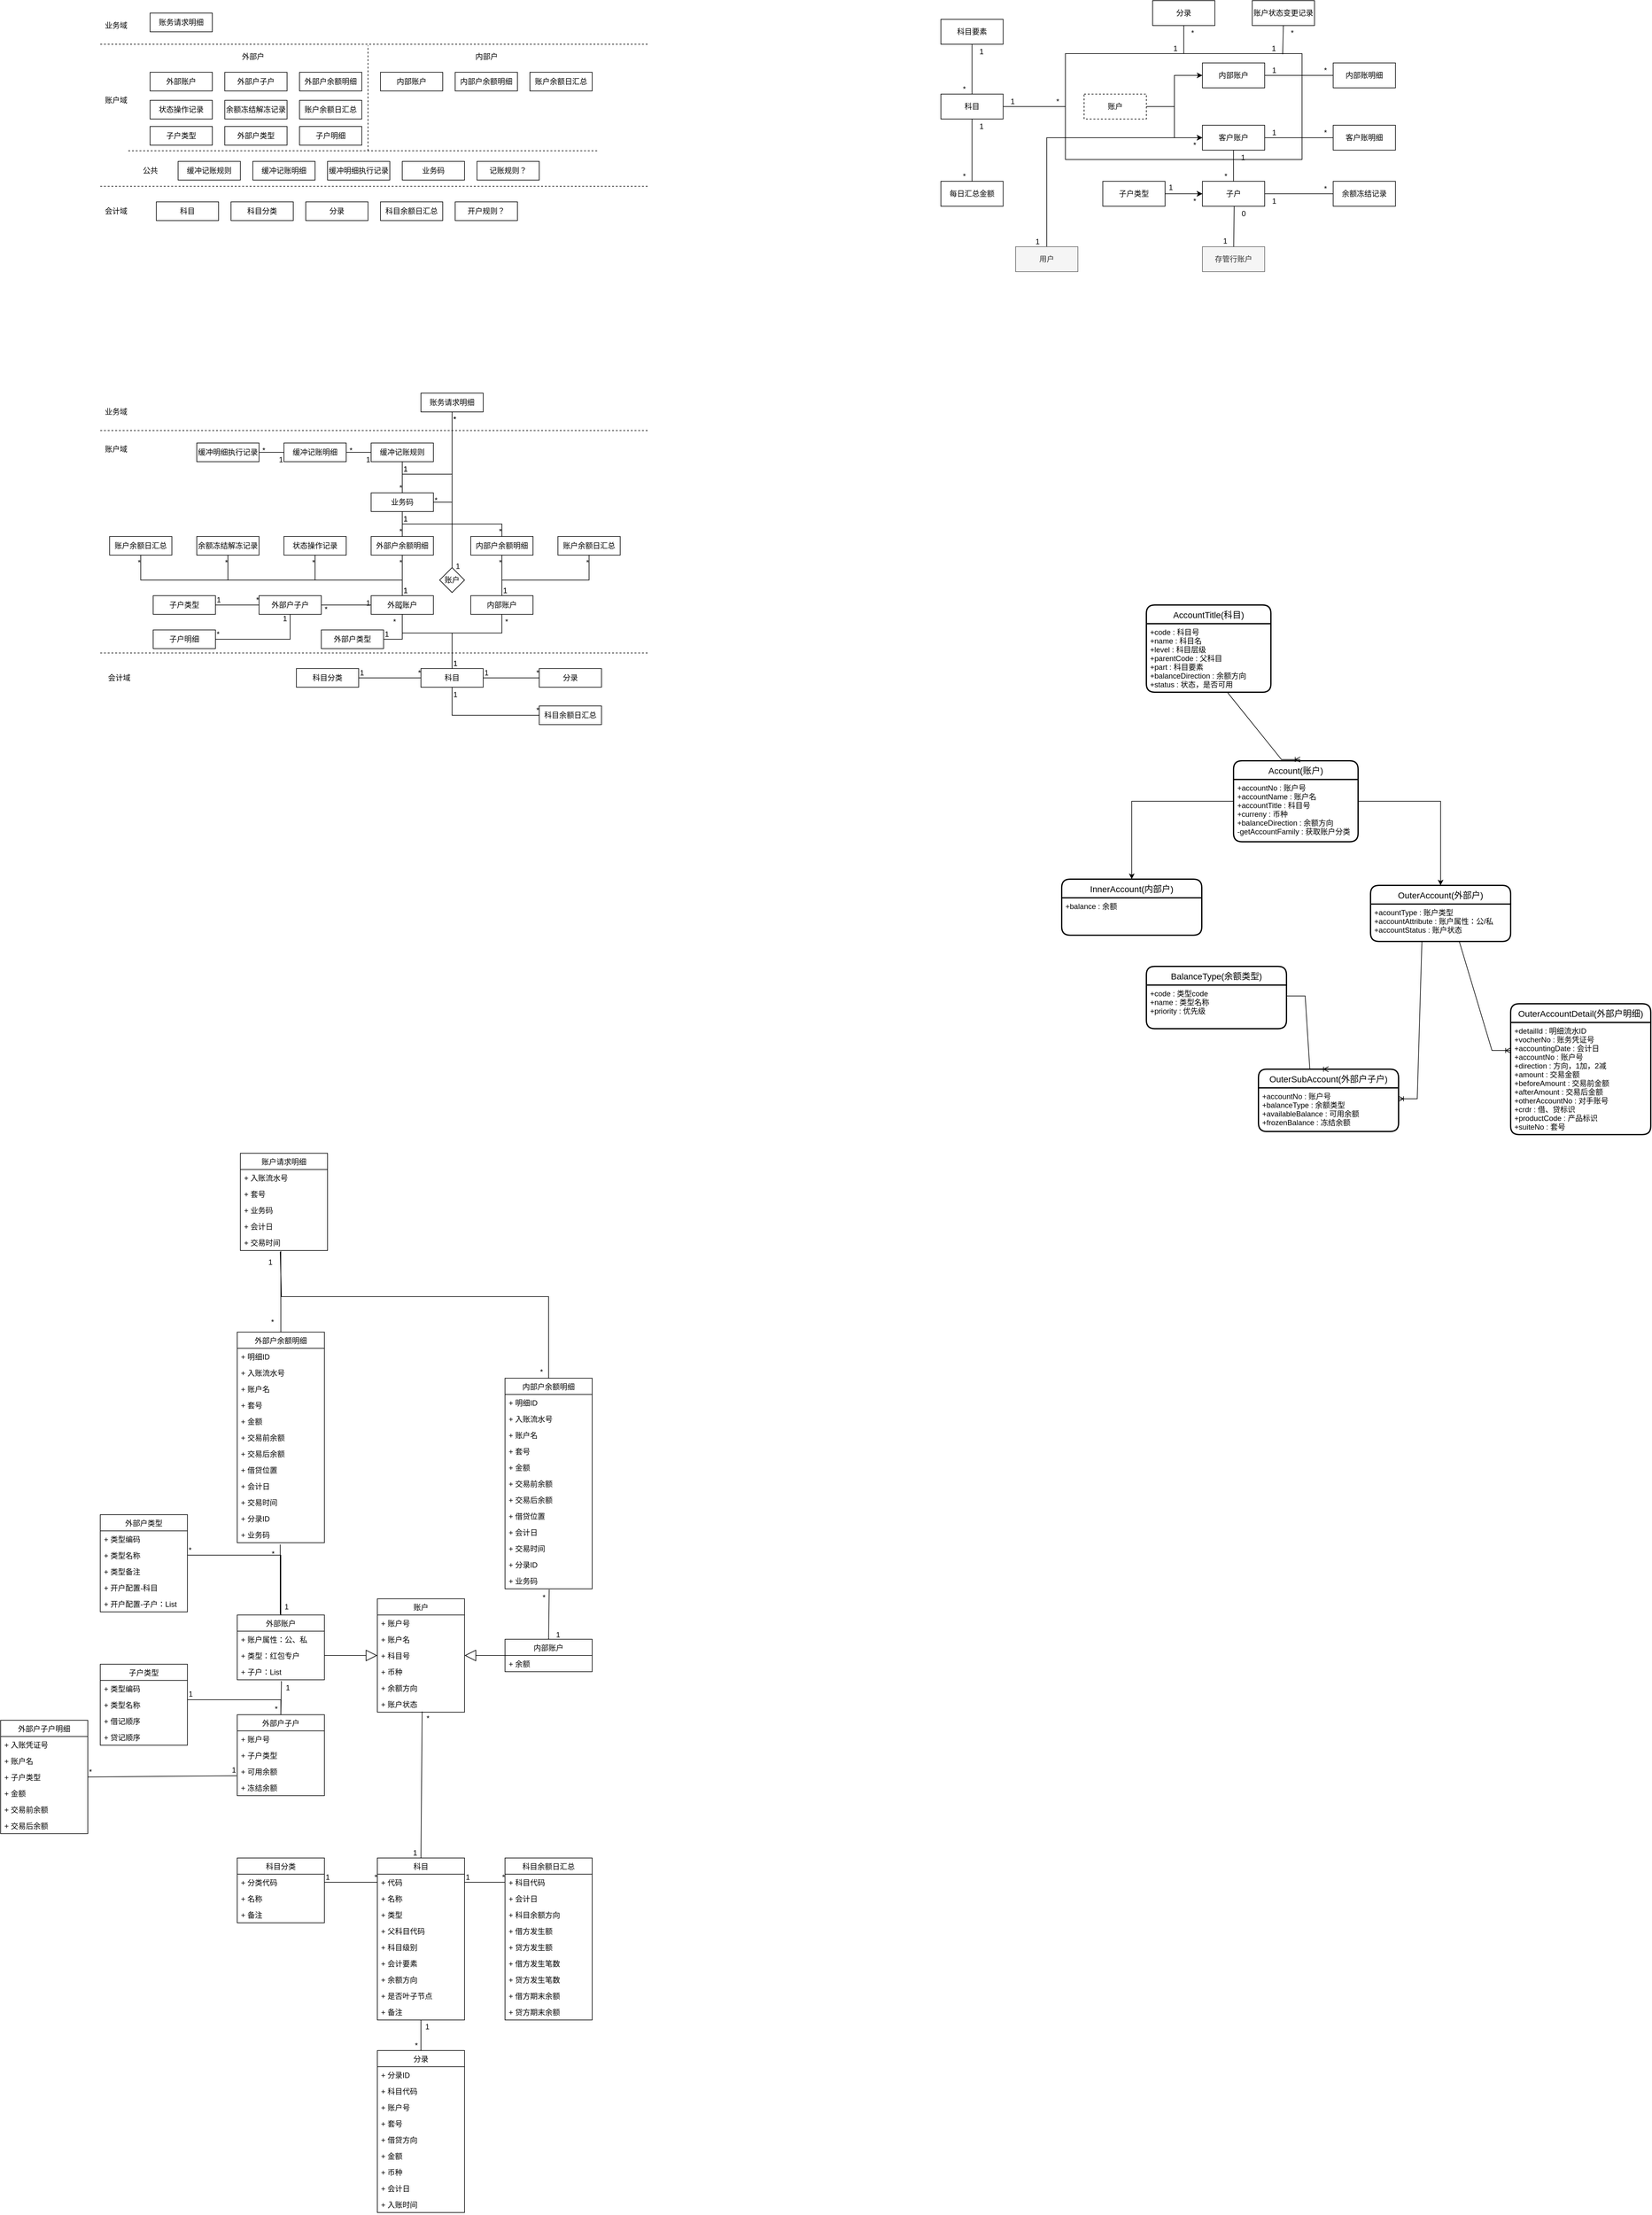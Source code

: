 <mxfile version="16.1.0" type="github">
  <diagram id="C5RBs43oDa-KdzZeNtuy" name="Page-1">
    <mxGraphModel dx="2125" dy="2035" grid="1" gridSize="10" guides="1" tooltips="1" connect="1" arrows="1" fold="1" page="1" pageScale="1" pageWidth="827" pageHeight="1169" math="0" shadow="0">
      <root>
        <mxCell id="WIyWlLk6GJQsqaUBKTNV-0" />
        <mxCell id="WIyWlLk6GJQsqaUBKTNV-1" parent="WIyWlLk6GJQsqaUBKTNV-0" />
        <mxCell id="7Vs7owEC3NM674qJ7YM_-0" value="" style="whiteSpace=wrap;html=1;" parent="WIyWlLk6GJQsqaUBKTNV-1" vertex="1">
          <mxGeometry x="1660" y="-1005" width="380" height="170" as="geometry" />
        </mxCell>
        <mxCell id="CWLPq41qAK1vj7aHCXtB-68" style="edgeStyle=orthogonalEdgeStyle;rounded=0;orthogonalLoop=1;jettySize=auto;html=1;entryX=0;entryY=0.5;entryDx=0;entryDy=0;" parent="WIyWlLk6GJQsqaUBKTNV-1" source="CWLPq41qAK1vj7aHCXtB-1" target="CWLPq41qAK1vj7aHCXtB-67" edge="1">
          <mxGeometry relative="1" as="geometry" />
        </mxCell>
        <mxCell id="CWLPq41qAK1vj7aHCXtB-69" style="edgeStyle=orthogonalEdgeStyle;rounded=0;orthogonalLoop=1;jettySize=auto;html=1;entryX=0;entryY=0.5;entryDx=0;entryDy=0;" parent="WIyWlLk6GJQsqaUBKTNV-1" source="CWLPq41qAK1vj7aHCXtB-1" target="CWLPq41qAK1vj7aHCXtB-66" edge="1">
          <mxGeometry relative="1" as="geometry" />
        </mxCell>
        <mxCell id="CWLPq41qAK1vj7aHCXtB-1" value="账户" style="whiteSpace=wrap;html=1;align=center;dashed=1;" parent="WIyWlLk6GJQsqaUBKTNV-1" vertex="1">
          <mxGeometry x="1690" y="-940" width="100" height="40" as="geometry" />
        </mxCell>
        <mxCell id="CWLPq41qAK1vj7aHCXtB-5" value="科目" style="whiteSpace=wrap;html=1;align=center;" parent="WIyWlLk6GJQsqaUBKTNV-1" vertex="1">
          <mxGeometry x="1460" y="-940" width="100" height="40" as="geometry" />
        </mxCell>
        <mxCell id="CWLPq41qAK1vj7aHCXtB-11" value="科目要素" style="whiteSpace=wrap;html=1;align=center;" parent="WIyWlLk6GJQsqaUBKTNV-1" vertex="1">
          <mxGeometry x="1460" y="-1060" width="100" height="40" as="geometry" />
        </mxCell>
        <mxCell id="CWLPq41qAK1vj7aHCXtB-30" value="" style="endArrow=none;html=1;rounded=0;exitX=1;exitY=0.5;exitDx=0;exitDy=0;entryX=0;entryY=0.5;entryDx=0;entryDy=0;" parent="WIyWlLk6GJQsqaUBKTNV-1" source="CWLPq41qAK1vj7aHCXtB-5" target="7Vs7owEC3NM674qJ7YM_-0" edge="1">
          <mxGeometry relative="1" as="geometry">
            <mxPoint x="1660" y="-650" as="sourcePoint" />
            <mxPoint x="1650" y="-920" as="targetPoint" />
          </mxGeometry>
        </mxCell>
        <mxCell id="CWLPq41qAK1vj7aHCXtB-31" value="1" style="resizable=0;html=1;align=left;verticalAlign=bottom;" parent="CWLPq41qAK1vj7aHCXtB-30" connectable="0" vertex="1">
          <mxGeometry x="-1" relative="1" as="geometry">
            <mxPoint x="10" as="offset" />
          </mxGeometry>
        </mxCell>
        <mxCell id="CWLPq41qAK1vj7aHCXtB-32" value="*" style="resizable=0;html=1;align=right;verticalAlign=bottom;" parent="CWLPq41qAK1vj7aHCXtB-30" connectable="0" vertex="1">
          <mxGeometry x="1" relative="1" as="geometry">
            <mxPoint x="-10" as="offset" />
          </mxGeometry>
        </mxCell>
        <mxCell id="CWLPq41qAK1vj7aHCXtB-45" value="" style="endArrow=none;html=1;rounded=0;exitX=0.5;exitY=1;exitDx=0;exitDy=0;" parent="WIyWlLk6GJQsqaUBKTNV-1" source="CWLPq41qAK1vj7aHCXtB-11" target="CWLPq41qAK1vj7aHCXtB-5" edge="1">
          <mxGeometry relative="1" as="geometry">
            <mxPoint x="1250" y="-800" as="sourcePoint" />
            <mxPoint x="1380" y="-800" as="targetPoint" />
          </mxGeometry>
        </mxCell>
        <mxCell id="CWLPq41qAK1vj7aHCXtB-46" value="1" style="resizable=0;html=1;align=left;verticalAlign=bottom;" parent="CWLPq41qAK1vj7aHCXtB-45" connectable="0" vertex="1">
          <mxGeometry x="-1" relative="1" as="geometry">
            <mxPoint x="10" y="20" as="offset" />
          </mxGeometry>
        </mxCell>
        <mxCell id="CWLPq41qAK1vj7aHCXtB-47" value="*" style="resizable=0;html=1;align=right;verticalAlign=bottom;" parent="CWLPq41qAK1vj7aHCXtB-45" connectable="0" vertex="1">
          <mxGeometry x="1" relative="1" as="geometry">
            <mxPoint x="-10" as="offset" />
          </mxGeometry>
        </mxCell>
        <mxCell id="CWLPq41qAK1vj7aHCXtB-49" value="内部账明细" style="whiteSpace=wrap;html=1;align=center;" parent="WIyWlLk6GJQsqaUBKTNV-1" vertex="1">
          <mxGeometry x="2090" y="-990" width="100" height="40" as="geometry" />
        </mxCell>
        <mxCell id="CWLPq41qAK1vj7aHCXtB-50" value="" style="endArrow=none;html=1;rounded=0;" parent="WIyWlLk6GJQsqaUBKTNV-1" source="CWLPq41qAK1vj7aHCXtB-67" target="CWLPq41qAK1vj7aHCXtB-49" edge="1">
          <mxGeometry relative="1" as="geometry">
            <mxPoint x="1860" y="-860" as="sourcePoint" />
            <mxPoint x="1890" y="-830" as="targetPoint" />
          </mxGeometry>
        </mxCell>
        <mxCell id="CWLPq41qAK1vj7aHCXtB-51" value="1" style="resizable=0;html=1;align=left;verticalAlign=bottom;" parent="CWLPq41qAK1vj7aHCXtB-50" connectable="0" vertex="1">
          <mxGeometry x="-1" relative="1" as="geometry">
            <mxPoint x="10" as="offset" />
          </mxGeometry>
        </mxCell>
        <mxCell id="CWLPq41qAK1vj7aHCXtB-52" value="*" style="resizable=0;html=1;align=right;verticalAlign=bottom;" parent="CWLPq41qAK1vj7aHCXtB-50" connectable="0" vertex="1">
          <mxGeometry x="1" relative="1" as="geometry">
            <mxPoint x="-10" as="offset" />
          </mxGeometry>
        </mxCell>
        <mxCell id="CWLPq41qAK1vj7aHCXtB-53" value="分录" style="whiteSpace=wrap;html=1;align=center;" parent="WIyWlLk6GJQsqaUBKTNV-1" vertex="1">
          <mxGeometry x="1800" y="-1090" width="100" height="40" as="geometry" />
        </mxCell>
        <mxCell id="CWLPq41qAK1vj7aHCXtB-54" value="" style="endArrow=none;html=1;rounded=0;entryX=0.5;entryY=0;entryDx=0;entryDy=0;" parent="WIyWlLk6GJQsqaUBKTNV-1" source="CWLPq41qAK1vj7aHCXtB-53" target="7Vs7owEC3NM674qJ7YM_-0" edge="1">
          <mxGeometry relative="1" as="geometry">
            <mxPoint x="1520" y="-1010" as="sourcePoint" />
            <mxPoint x="1520" y="-930" as="targetPoint" />
          </mxGeometry>
        </mxCell>
        <mxCell id="CWLPq41qAK1vj7aHCXtB-55" value="*" style="resizable=0;html=1;align=left;verticalAlign=bottom;" parent="CWLPq41qAK1vj7aHCXtB-54" connectable="0" vertex="1">
          <mxGeometry x="-1" relative="1" as="geometry">
            <mxPoint x="10" y="20" as="offset" />
          </mxGeometry>
        </mxCell>
        <mxCell id="CWLPq41qAK1vj7aHCXtB-56" value="1" style="resizable=0;html=1;align=right;verticalAlign=bottom;" parent="CWLPq41qAK1vj7aHCXtB-54" connectable="0" vertex="1">
          <mxGeometry x="1" relative="1" as="geometry">
            <mxPoint x="-10" as="offset" />
          </mxGeometry>
        </mxCell>
        <mxCell id="CWLPq41qAK1vj7aHCXtB-57" value="每日汇总金额" style="whiteSpace=wrap;html=1;align=center;" parent="WIyWlLk6GJQsqaUBKTNV-1" vertex="1">
          <mxGeometry x="1460" y="-800" width="100" height="40" as="geometry" />
        </mxCell>
        <mxCell id="CWLPq41qAK1vj7aHCXtB-58" value="" style="endArrow=none;html=1;rounded=0;exitX=0.5;exitY=1;exitDx=0;exitDy=0;" parent="WIyWlLk6GJQsqaUBKTNV-1" source="CWLPq41qAK1vj7aHCXtB-5" target="CWLPq41qAK1vj7aHCXtB-57" edge="1">
          <mxGeometry relative="1" as="geometry">
            <mxPoint x="1440" y="-870" as="sourcePoint" />
            <mxPoint x="1520" y="-930" as="targetPoint" />
          </mxGeometry>
        </mxCell>
        <mxCell id="CWLPq41qAK1vj7aHCXtB-59" value="1" style="resizable=0;html=1;align=left;verticalAlign=bottom;" parent="CWLPq41qAK1vj7aHCXtB-58" connectable="0" vertex="1">
          <mxGeometry x="-1" relative="1" as="geometry">
            <mxPoint x="10" y="20" as="offset" />
          </mxGeometry>
        </mxCell>
        <mxCell id="CWLPq41qAK1vj7aHCXtB-60" value="*" style="resizable=0;html=1;align=right;verticalAlign=bottom;" parent="CWLPq41qAK1vj7aHCXtB-58" connectable="0" vertex="1">
          <mxGeometry x="1" relative="1" as="geometry">
            <mxPoint x="-10" as="offset" />
          </mxGeometry>
        </mxCell>
        <mxCell id="CWLPq41qAK1vj7aHCXtB-61" value="子户" style="whiteSpace=wrap;html=1;align=center;" parent="WIyWlLk6GJQsqaUBKTNV-1" vertex="1">
          <mxGeometry x="1880" y="-800" width="100" height="40" as="geometry" />
        </mxCell>
        <mxCell id="CWLPq41qAK1vj7aHCXtB-62" value="" style="endArrow=none;html=1;rounded=0;" parent="WIyWlLk6GJQsqaUBKTNV-1" source="CWLPq41qAK1vj7aHCXtB-66" target="CWLPq41qAK1vj7aHCXtB-61" edge="1">
          <mxGeometry relative="1" as="geometry">
            <mxPoint x="1960" y="-790" as="sourcePoint" />
            <mxPoint x="1918.333" y="-1010" as="targetPoint" />
          </mxGeometry>
        </mxCell>
        <mxCell id="CWLPq41qAK1vj7aHCXtB-63" value="1" style="resizable=0;html=1;align=left;verticalAlign=bottom;" parent="CWLPq41qAK1vj7aHCXtB-62" connectable="0" vertex="1">
          <mxGeometry x="-1" relative="1" as="geometry">
            <mxPoint x="10" y="20" as="offset" />
          </mxGeometry>
        </mxCell>
        <mxCell id="CWLPq41qAK1vj7aHCXtB-64" value="*" style="resizable=0;html=1;align=right;verticalAlign=bottom;" parent="CWLPq41qAK1vj7aHCXtB-62" connectable="0" vertex="1">
          <mxGeometry x="1" relative="1" as="geometry">
            <mxPoint x="-10" as="offset" />
          </mxGeometry>
        </mxCell>
        <mxCell id="CWLPq41qAK1vj7aHCXtB-66" value="客户账户" style="whiteSpace=wrap;html=1;align=center;" parent="WIyWlLk6GJQsqaUBKTNV-1" vertex="1">
          <mxGeometry x="1880" y="-890" width="100" height="40" as="geometry" />
        </mxCell>
        <mxCell id="CWLPq41qAK1vj7aHCXtB-67" value="内部账户" style="whiteSpace=wrap;html=1;align=center;" parent="WIyWlLk6GJQsqaUBKTNV-1" vertex="1">
          <mxGeometry x="1880" y="-990" width="100" height="40" as="geometry" />
        </mxCell>
        <mxCell id="CWLPq41qAK1vj7aHCXtB-71" value="存管行账户" style="whiteSpace=wrap;html=1;align=center;fillColor=#f5f5f5;fontColor=#333333;strokeColor=#666666;" parent="WIyWlLk6GJQsqaUBKTNV-1" vertex="1">
          <mxGeometry x="1880" y="-695" width="100" height="40" as="geometry" />
        </mxCell>
        <mxCell id="CWLPq41qAK1vj7aHCXtB-72" value="" style="endArrow=none;html=1;rounded=0;" parent="WIyWlLk6GJQsqaUBKTNV-1" target="CWLPq41qAK1vj7aHCXtB-71" edge="1">
          <mxGeometry relative="1" as="geometry">
            <mxPoint x="1931" y="-760" as="sourcePoint" />
            <mxPoint x="1940" y="-790" as="targetPoint" />
          </mxGeometry>
        </mxCell>
        <mxCell id="CWLPq41qAK1vj7aHCXtB-73" value="0" style="resizable=0;html=1;align=left;verticalAlign=bottom;" parent="CWLPq41qAK1vj7aHCXtB-72" connectable="0" vertex="1">
          <mxGeometry x="-1" relative="1" as="geometry">
            <mxPoint x="10" y="20" as="offset" />
          </mxGeometry>
        </mxCell>
        <mxCell id="CWLPq41qAK1vj7aHCXtB-74" value="1" style="resizable=0;html=1;align=right;verticalAlign=bottom;" parent="CWLPq41qAK1vj7aHCXtB-72" connectable="0" vertex="1">
          <mxGeometry x="1" relative="1" as="geometry">
            <mxPoint x="-10" as="offset" />
          </mxGeometry>
        </mxCell>
        <mxCell id="CWLPq41qAK1vj7aHCXtB-75" value="余额冻结记录" style="whiteSpace=wrap;html=1;align=center;" parent="WIyWlLk6GJQsqaUBKTNV-1" vertex="1">
          <mxGeometry x="2090" y="-800" width="100" height="40" as="geometry" />
        </mxCell>
        <mxCell id="CWLPq41qAK1vj7aHCXtB-76" value="" style="endArrow=none;html=1;rounded=0;" parent="WIyWlLk6GJQsqaUBKTNV-1" source="CWLPq41qAK1vj7aHCXtB-61" target="CWLPq41qAK1vj7aHCXtB-75" edge="1">
          <mxGeometry relative="1" as="geometry">
            <mxPoint x="1940" y="-840" as="sourcePoint" />
            <mxPoint x="1940" y="-790" as="targetPoint" />
          </mxGeometry>
        </mxCell>
        <mxCell id="CWLPq41qAK1vj7aHCXtB-77" value="1" style="resizable=0;html=1;align=left;verticalAlign=bottom;" parent="CWLPq41qAK1vj7aHCXtB-76" connectable="0" vertex="1">
          <mxGeometry x="-1" relative="1" as="geometry">
            <mxPoint x="10" y="20" as="offset" />
          </mxGeometry>
        </mxCell>
        <mxCell id="CWLPq41qAK1vj7aHCXtB-78" value="*" style="resizable=0;html=1;align=right;verticalAlign=bottom;" parent="CWLPq41qAK1vj7aHCXtB-76" connectable="0" vertex="1">
          <mxGeometry x="1" relative="1" as="geometry">
            <mxPoint x="-10" as="offset" />
          </mxGeometry>
        </mxCell>
        <mxCell id="CWLPq41qAK1vj7aHCXtB-83" value="客户账明细" style="whiteSpace=wrap;html=1;align=center;" parent="WIyWlLk6GJQsqaUBKTNV-1" vertex="1">
          <mxGeometry x="2090" y="-890" width="100" height="40" as="geometry" />
        </mxCell>
        <mxCell id="CWLPq41qAK1vj7aHCXtB-84" value="" style="endArrow=none;html=1;rounded=0;" parent="WIyWlLk6GJQsqaUBKTNV-1" source="CWLPq41qAK1vj7aHCXtB-66" target="CWLPq41qAK1vj7aHCXtB-83" edge="1">
          <mxGeometry relative="1" as="geometry">
            <mxPoint x="1980" y="-870.5" as="sourcePoint" />
            <mxPoint x="2100" y="-870.5" as="targetPoint" />
          </mxGeometry>
        </mxCell>
        <mxCell id="CWLPq41qAK1vj7aHCXtB-85" value="1" style="resizable=0;html=1;align=left;verticalAlign=bottom;" parent="CWLPq41qAK1vj7aHCXtB-84" connectable="0" vertex="1">
          <mxGeometry x="-1" relative="1" as="geometry">
            <mxPoint x="10" as="offset" />
          </mxGeometry>
        </mxCell>
        <mxCell id="CWLPq41qAK1vj7aHCXtB-86" value="*" style="resizable=0;html=1;align=right;verticalAlign=bottom;" parent="CWLPq41qAK1vj7aHCXtB-84" connectable="0" vertex="1">
          <mxGeometry x="1" relative="1" as="geometry">
            <mxPoint x="-10" as="offset" />
          </mxGeometry>
        </mxCell>
        <mxCell id="7Vs7owEC3NM674qJ7YM_-15" style="edgeStyle=orthogonalEdgeStyle;rounded=0;orthogonalLoop=1;jettySize=auto;html=1;entryX=0;entryY=0.5;entryDx=0;entryDy=0;" parent="WIyWlLk6GJQsqaUBKTNV-1" source="7Vs7owEC3NM674qJ7YM_-14" target="CWLPq41qAK1vj7aHCXtB-61" edge="1">
          <mxGeometry relative="1" as="geometry" />
        </mxCell>
        <mxCell id="7Vs7owEC3NM674qJ7YM_-21" value="" style="edgeStyle=orthogonalEdgeStyle;rounded=0;orthogonalLoop=1;jettySize=auto;html=1;" parent="WIyWlLk6GJQsqaUBKTNV-1" source="7Vs7owEC3NM674qJ7YM_-14" target="CWLPq41qAK1vj7aHCXtB-61" edge="1">
          <mxGeometry relative="1" as="geometry" />
        </mxCell>
        <mxCell id="7Vs7owEC3NM674qJ7YM_-14" value="子户类型" style="whiteSpace=wrap;html=1;align=center;" parent="WIyWlLk6GJQsqaUBKTNV-1" vertex="1">
          <mxGeometry x="1720" y="-800" width="100" height="40" as="geometry" />
        </mxCell>
        <mxCell id="7Vs7owEC3NM674qJ7YM_-17" value="*" style="resizable=0;html=1;align=right;verticalAlign=bottom;" parent="WIyWlLk6GJQsqaUBKTNV-1" connectable="0" vertex="1">
          <mxGeometry x="1870" y="-760" as="geometry" />
        </mxCell>
        <mxCell id="7Vs7owEC3NM674qJ7YM_-18" value="1" style="resizable=0;html=1;align=left;verticalAlign=bottom;" parent="WIyWlLk6GJQsqaUBKTNV-1" connectable="0" vertex="1">
          <mxGeometry x="1950" y="-820" as="geometry">
            <mxPoint x="-126" y="38" as="offset" />
          </mxGeometry>
        </mxCell>
        <mxCell id="7Vs7owEC3NM674qJ7YM_-20" style="edgeStyle=orthogonalEdgeStyle;rounded=0;orthogonalLoop=1;jettySize=auto;html=1;entryX=0;entryY=0.5;entryDx=0;entryDy=0;exitX=0.5;exitY=0;exitDx=0;exitDy=0;" parent="WIyWlLk6GJQsqaUBKTNV-1" source="7Vs7owEC3NM674qJ7YM_-19" target="CWLPq41qAK1vj7aHCXtB-66" edge="1">
          <mxGeometry relative="1" as="geometry" />
        </mxCell>
        <mxCell id="7Vs7owEC3NM674qJ7YM_-19" value="用户" style="whiteSpace=wrap;html=1;align=center;fillColor=#f5f5f5;fontColor=#333333;strokeColor=#666666;" parent="WIyWlLk6GJQsqaUBKTNV-1" vertex="1">
          <mxGeometry x="1580" y="-695" width="100" height="40" as="geometry" />
        </mxCell>
        <mxCell id="7Vs7owEC3NM674qJ7YM_-22" value="1" style="resizable=0;html=1;align=left;verticalAlign=bottom;" parent="WIyWlLk6GJQsqaUBKTNV-1" connectable="0" vertex="1">
          <mxGeometry x="1610" y="-695" as="geometry" />
        </mxCell>
        <mxCell id="7Vs7owEC3NM674qJ7YM_-23" value="*" style="resizable=0;html=1;align=right;verticalAlign=bottom;" parent="WIyWlLk6GJQsqaUBKTNV-1" connectable="0" vertex="1">
          <mxGeometry x="1870" y="-850" as="geometry" />
        </mxCell>
        <mxCell id="7Vs7owEC3NM674qJ7YM_-39" value="" style="edgeStyle=orthogonalEdgeStyle;rounded=0;orthogonalLoop=1;jettySize=auto;html=1;" parent="WIyWlLk6GJQsqaUBKTNV-1" source="7Vs7owEC3NM674qJ7YM_-24" target="7Vs7owEC3NM674qJ7YM_-37" edge="1">
          <mxGeometry relative="1" as="geometry" />
        </mxCell>
        <mxCell id="7Vs7owEC3NM674qJ7YM_-24" value="Account(账户)" style="swimlane;childLayout=stackLayout;horizontal=1;startSize=30;horizontalStack=0;rounded=1;fontSize=14;fontStyle=0;strokeWidth=2;resizeParent=0;resizeLast=1;shadow=0;dashed=0;align=center;" parent="WIyWlLk6GJQsqaUBKTNV-1" vertex="1">
          <mxGeometry x="1930" y="130" width="200" height="130" as="geometry" />
        </mxCell>
        <mxCell id="7Vs7owEC3NM674qJ7YM_-25" value="+accountNo : 账户号&#xa;+accountName : 账户名&#xa;+accountTitle : 科目号&#xa;+curreny : 币种&#xa;+balanceDirection : 余额方向&#xa;-getAccountFamily : 获取账户分类" style="align=left;strokeColor=none;fillColor=none;spacingLeft=4;fontSize=12;verticalAlign=top;resizable=0;rotatable=0;part=1;dashed=1;" parent="7Vs7owEC3NM674qJ7YM_-24" vertex="1">
          <mxGeometry y="30" width="200" height="100" as="geometry" />
        </mxCell>
        <mxCell id="7Vs7owEC3NM674qJ7YM_-37" value="OuterAccount(外部户)" style="swimlane;childLayout=stackLayout;horizontal=1;startSize=30;horizontalStack=0;rounded=1;fontSize=14;fontStyle=0;strokeWidth=2;resizeParent=0;resizeLast=1;shadow=0;dashed=0;align=center;" parent="WIyWlLk6GJQsqaUBKTNV-1" vertex="1">
          <mxGeometry x="2150" y="330" width="225" height="90" as="geometry" />
        </mxCell>
        <mxCell id="7Vs7owEC3NM674qJ7YM_-38" value="+acountType : 账户类型&#xa;+accountAttribute : 账户属性：公/私&#xa;+accountStatus : 账户状态" style="align=left;strokeColor=none;fillColor=none;spacingLeft=4;fontSize=12;verticalAlign=top;resizable=0;rotatable=0;part=1;dashed=1;" parent="7Vs7owEC3NM674qJ7YM_-37" vertex="1">
          <mxGeometry y="30" width="225" height="60" as="geometry" />
        </mxCell>
        <mxCell id="egoAasq25twxmUCqWfy0-3" value="账户状态变更记录" style="whiteSpace=wrap;html=1;align=center;" parent="WIyWlLk6GJQsqaUBKTNV-1" vertex="1">
          <mxGeometry x="1960" y="-1090" width="100" height="40" as="geometry" />
        </mxCell>
        <mxCell id="egoAasq25twxmUCqWfy0-4" value="" style="endArrow=none;html=1;rounded=0;exitX=0.5;exitY=1;exitDx=0;exitDy=0;entryX=0.918;entryY=0.006;entryDx=0;entryDy=0;entryPerimeter=0;" parent="WIyWlLk6GJQsqaUBKTNV-1" source="egoAasq25twxmUCqWfy0-3" target="7Vs7owEC3NM674qJ7YM_-0" edge="1">
          <mxGeometry relative="1" as="geometry">
            <mxPoint x="1860" y="-1040" as="sourcePoint" />
            <mxPoint x="1980" y="-1010" as="targetPoint" />
          </mxGeometry>
        </mxCell>
        <mxCell id="egoAasq25twxmUCqWfy0-5" value="*" style="resizable=0;html=1;align=left;verticalAlign=bottom;" parent="egoAasq25twxmUCqWfy0-4" connectable="0" vertex="1">
          <mxGeometry x="-1" relative="1" as="geometry">
            <mxPoint x="10" y="20" as="offset" />
          </mxGeometry>
        </mxCell>
        <mxCell id="egoAasq25twxmUCqWfy0-6" value="1" style="resizable=0;html=1;align=right;verticalAlign=bottom;" parent="egoAasq25twxmUCqWfy0-4" connectable="0" vertex="1">
          <mxGeometry x="1" relative="1" as="geometry">
            <mxPoint x="-10" as="offset" />
          </mxGeometry>
        </mxCell>
        <mxCell id="egoAasq25twxmUCqWfy0-7" value="OuterSubAccount(外部户子户)" style="swimlane;childLayout=stackLayout;horizontal=1;startSize=30;horizontalStack=0;rounded=1;fontSize=14;fontStyle=0;strokeWidth=2;resizeParent=0;resizeLast=1;shadow=0;dashed=0;align=center;" parent="WIyWlLk6GJQsqaUBKTNV-1" vertex="1">
          <mxGeometry x="1970" y="625" width="225" height="100" as="geometry" />
        </mxCell>
        <mxCell id="egoAasq25twxmUCqWfy0-8" value="+accountNo : 账户号&#xa;+balanceType : 余额类型&#xa;+availableBalance : 可用余额&#xa;+frozenBalance : 冻结余额" style="align=left;strokeColor=none;fillColor=none;spacingLeft=4;fontSize=12;verticalAlign=top;resizable=0;rotatable=0;part=1;dashed=1;" parent="egoAasq25twxmUCqWfy0-7" vertex="1">
          <mxGeometry y="30" width="225" height="70" as="geometry" />
        </mxCell>
        <mxCell id="egoAasq25twxmUCqWfy0-11" value="AccountTitle(科目)" style="swimlane;childLayout=stackLayout;horizontal=1;startSize=30;horizontalStack=0;rounded=1;fontSize=14;fontStyle=0;strokeWidth=2;resizeParent=0;resizeLast=1;shadow=0;dashed=0;align=center;" parent="WIyWlLk6GJQsqaUBKTNV-1" vertex="1">
          <mxGeometry x="1790" y="-120" width="200" height="140" as="geometry" />
        </mxCell>
        <mxCell id="egoAasq25twxmUCqWfy0-12" value="+code : 科目号&#xa;+name : 科目名&#xa;+level : 科目层级&#xa;+parentCode : 父科目&#xa;+part : 科目要素&#xa;+balanceDirection : 余额方向&#xa;+status : 状态，是否可用" style="align=left;strokeColor=none;fillColor=none;spacingLeft=4;fontSize=12;verticalAlign=top;resizable=0;rotatable=0;part=1;dashed=1;" parent="egoAasq25twxmUCqWfy0-11" vertex="1">
          <mxGeometry y="30" width="200" height="110" as="geometry" />
        </mxCell>
        <mxCell id="egoAasq25twxmUCqWfy0-14" value="" style="edgeStyle=entityRelationEdgeStyle;fontSize=12;html=1;endArrow=ERoneToMany;rounded=0;entryX=1;entryY=0.25;entryDx=0;entryDy=0;exitX=0.5;exitY=1;exitDx=0;exitDy=0;" parent="WIyWlLk6GJQsqaUBKTNV-1" source="7Vs7owEC3NM674qJ7YM_-38" target="egoAasq25twxmUCqWfy0-8" edge="1">
          <mxGeometry width="100" height="100" relative="1" as="geometry">
            <mxPoint x="2220" y="430" as="sourcePoint" />
            <mxPoint x="2320" y="330" as="targetPoint" />
          </mxGeometry>
        </mxCell>
        <mxCell id="egoAasq25twxmUCqWfy0-25" value="" style="edgeStyle=entityRelationEdgeStyle;fontSize=12;html=1;endArrow=ERoneToMany;rounded=0;exitX=0.5;exitY=1;exitDx=0;exitDy=0;entryX=0.535;entryY=-0.015;entryDx=0;entryDy=0;entryPerimeter=0;" parent="WIyWlLk6GJQsqaUBKTNV-1" source="egoAasq25twxmUCqWfy0-12" target="7Vs7owEC3NM674qJ7YM_-24" edge="1">
          <mxGeometry width="100" height="100" relative="1" as="geometry">
            <mxPoint x="2020" y="85.01" as="sourcePoint" />
            <mxPoint x="2140" y="110" as="targetPoint" />
          </mxGeometry>
        </mxCell>
        <mxCell id="egoAasq25twxmUCqWfy0-26" value="InnerAccount(内部户)" style="swimlane;childLayout=stackLayout;horizontal=1;startSize=30;horizontalStack=0;rounded=1;fontSize=14;fontStyle=0;strokeWidth=2;resizeParent=0;resizeLast=1;shadow=0;dashed=0;align=center;" parent="WIyWlLk6GJQsqaUBKTNV-1" vertex="1">
          <mxGeometry x="1654" y="320" width="225" height="90" as="geometry" />
        </mxCell>
        <mxCell id="egoAasq25twxmUCqWfy0-27" value="+balance : 余额" style="align=left;strokeColor=none;fillColor=none;spacingLeft=4;fontSize=12;verticalAlign=top;resizable=0;rotatable=0;part=1;dashed=1;" parent="egoAasq25twxmUCqWfy0-26" vertex="1">
          <mxGeometry y="30" width="225" height="60" as="geometry" />
        </mxCell>
        <mxCell id="egoAasq25twxmUCqWfy0-28" value="" style="edgeStyle=orthogonalEdgeStyle;rounded=0;orthogonalLoop=1;jettySize=auto;html=1;exitX=0;exitY=0.5;exitDx=0;exitDy=0;entryX=0.5;entryY=0;entryDx=0;entryDy=0;" parent="WIyWlLk6GJQsqaUBKTNV-1" source="7Vs7owEC3NM674qJ7YM_-24" target="egoAasq25twxmUCqWfy0-26" edge="1">
          <mxGeometry relative="1" as="geometry">
            <mxPoint x="1860" y="300" as="sourcePoint" />
            <mxPoint x="1990" y="370" as="targetPoint" />
          </mxGeometry>
        </mxCell>
        <mxCell id="egoAasq25twxmUCqWfy0-33" value="" style="edgeStyle=entityRelationEdgeStyle;fontSize=12;html=1;endArrow=ERoneToMany;rounded=0;entryX=0;entryY=0.25;entryDx=0;entryDy=0;exitX=0.5;exitY=1;exitDx=0;exitDy=0;" parent="WIyWlLk6GJQsqaUBKTNV-1" source="7Vs7owEC3NM674qJ7YM_-38" target="egoAasq25twxmUCqWfy0-38" edge="1">
          <mxGeometry width="100" height="100" relative="1" as="geometry">
            <mxPoint x="2272.5" y="430" as="sourcePoint" />
            <mxPoint x="2205" y="582.5" as="targetPoint" />
          </mxGeometry>
        </mxCell>
        <mxCell id="egoAasq25twxmUCqWfy0-37" value="OuterAccountDetail(外部户明细)" style="swimlane;childLayout=stackLayout;horizontal=1;startSize=30;horizontalStack=0;rounded=1;fontSize=14;fontStyle=0;strokeWidth=2;resizeParent=0;resizeLast=1;shadow=0;dashed=0;align=center;" parent="WIyWlLk6GJQsqaUBKTNV-1" vertex="1">
          <mxGeometry x="2375" y="520" width="225" height="210" as="geometry" />
        </mxCell>
        <mxCell id="egoAasq25twxmUCqWfy0-38" value="+detailId : 明细流水ID&#xa;+vocherNo : 账务凭证号&#xa;+accountingDate : 会计日&#xa;+accountNo : 账户号&#xa;+direction : 方向，1加，2减&#xa;+amount : 交易金额&#xa;+beforeAmount : 交易前金额&#xa;+afterAmount : 交易后金额&#xa;+otherAccountNo : 对手账号&#xa;+crdr : 借、贷标识&#xa;+productCode : 产品标识&#xa;+suiteNo : 套号" style="align=left;strokeColor=none;fillColor=none;spacingLeft=4;fontSize=12;verticalAlign=top;resizable=0;rotatable=0;part=1;dashed=1;" parent="egoAasq25twxmUCqWfy0-37" vertex="1">
          <mxGeometry y="30" width="225" height="180" as="geometry" />
        </mxCell>
        <mxCell id="egoAasq25twxmUCqWfy0-39" value="BalanceType(余额类型)" style="swimlane;childLayout=stackLayout;horizontal=1;startSize=30;horizontalStack=0;rounded=1;fontSize=14;fontStyle=0;strokeWidth=2;resizeParent=0;resizeLast=1;shadow=0;dashed=0;align=center;" parent="WIyWlLk6GJQsqaUBKTNV-1" vertex="1">
          <mxGeometry x="1790" y="460" width="225" height="100" as="geometry" />
        </mxCell>
        <mxCell id="egoAasq25twxmUCqWfy0-40" value="+code : 类型code&#xa;+name : 类型名称&#xa;+priority : 优先级" style="align=left;strokeColor=none;fillColor=none;spacingLeft=4;fontSize=12;verticalAlign=top;resizable=0;rotatable=0;part=1;dashed=1;" parent="egoAasq25twxmUCqWfy0-39" vertex="1">
          <mxGeometry y="30" width="225" height="70" as="geometry" />
        </mxCell>
        <mxCell id="egoAasq25twxmUCqWfy0-42" value="" style="edgeStyle=entityRelationEdgeStyle;fontSize=12;html=1;endArrow=ERoneToMany;rounded=0;entryX=0.5;entryY=0;entryDx=0;entryDy=0;exitX=1;exitY=0.25;exitDx=0;exitDy=0;" parent="WIyWlLk6GJQsqaUBKTNV-1" source="egoAasq25twxmUCqWfy0-40" target="egoAasq25twxmUCqWfy0-7" edge="1">
          <mxGeometry width="100" height="100" relative="1" as="geometry">
            <mxPoint x="2272.5" y="430" as="sourcePoint" />
            <mxPoint x="2205" y="682.5" as="targetPoint" />
          </mxGeometry>
        </mxCell>
        <mxCell id="3piOqIF_N7Ag9hvPtSKv-1" value="" style="endArrow=none;dashed=1;html=1;rounded=0;" parent="WIyWlLk6GJQsqaUBKTNV-1" edge="1">
          <mxGeometry width="50" height="50" relative="1" as="geometry">
            <mxPoint x="110" y="-792" as="sourcePoint" />
            <mxPoint x="990" y="-792" as="targetPoint" />
          </mxGeometry>
        </mxCell>
        <mxCell id="3piOqIF_N7Ag9hvPtSKv-2" value="会计域" style="text;html=1;align=center;verticalAlign=middle;resizable=0;points=[];autosize=1;strokeColor=none;fillColor=none;" parent="WIyWlLk6GJQsqaUBKTNV-1" vertex="1">
          <mxGeometry x="110" y="-762" width="50" height="20" as="geometry" />
        </mxCell>
        <mxCell id="3piOqIF_N7Ag9hvPtSKv-3" value="账户域" style="text;html=1;align=center;verticalAlign=middle;resizable=0;points=[];autosize=1;strokeColor=none;fillColor=none;" parent="WIyWlLk6GJQsqaUBKTNV-1" vertex="1">
          <mxGeometry x="110" y="-940" width="50" height="20" as="geometry" />
        </mxCell>
        <mxCell id="3piOqIF_N7Ag9hvPtSKv-4" value="" style="endArrow=none;dashed=1;html=1;rounded=0;" parent="WIyWlLk6GJQsqaUBKTNV-1" edge="1">
          <mxGeometry width="50" height="50" relative="1" as="geometry">
            <mxPoint x="540" y="-849" as="sourcePoint" />
            <mxPoint x="540" y="-1018" as="targetPoint" />
          </mxGeometry>
        </mxCell>
        <mxCell id="3piOqIF_N7Ag9hvPtSKv-5" value="外部户" style="text;html=1;align=center;verticalAlign=middle;resizable=0;points=[];autosize=1;strokeColor=none;fillColor=none;" parent="WIyWlLk6GJQsqaUBKTNV-1" vertex="1">
          <mxGeometry x="330" y="-1010" width="50" height="20" as="geometry" />
        </mxCell>
        <mxCell id="3piOqIF_N7Ag9hvPtSKv-6" value="内部户" style="text;html=1;align=center;verticalAlign=middle;resizable=0;points=[];autosize=1;strokeColor=none;fillColor=none;" parent="WIyWlLk6GJQsqaUBKTNV-1" vertex="1">
          <mxGeometry x="705" y="-1010" width="50" height="20" as="geometry" />
        </mxCell>
        <mxCell id="3piOqIF_N7Ag9hvPtSKv-7" value="" style="endArrow=none;dashed=1;html=1;rounded=0;" parent="WIyWlLk6GJQsqaUBKTNV-1" edge="1">
          <mxGeometry width="50" height="50" relative="1" as="geometry">
            <mxPoint x="110" y="-1020" as="sourcePoint" />
            <mxPoint x="990" y="-1020" as="targetPoint" />
          </mxGeometry>
        </mxCell>
        <mxCell id="3piOqIF_N7Ag9hvPtSKv-8" value="业务域" style="text;html=1;align=center;verticalAlign=middle;resizable=0;points=[];autosize=1;strokeColor=none;fillColor=none;" parent="WIyWlLk6GJQsqaUBKTNV-1" vertex="1">
          <mxGeometry x="110" y="-1060" width="50" height="20" as="geometry" />
        </mxCell>
        <mxCell id="3piOqIF_N7Ag9hvPtSKv-9" value="科目" style="whiteSpace=wrap;html=1;" parent="WIyWlLk6GJQsqaUBKTNV-1" vertex="1">
          <mxGeometry x="200" y="-767" width="100" height="30" as="geometry" />
        </mxCell>
        <mxCell id="3piOqIF_N7Ag9hvPtSKv-10" value="科目分类" style="whiteSpace=wrap;html=1;" parent="WIyWlLk6GJQsqaUBKTNV-1" vertex="1">
          <mxGeometry x="320" y="-767" width="100" height="30" as="geometry" />
        </mxCell>
        <mxCell id="3piOqIF_N7Ag9hvPtSKv-11" value="分录" style="whiteSpace=wrap;html=1;" parent="WIyWlLk6GJQsqaUBKTNV-1" vertex="1">
          <mxGeometry x="440" y="-767" width="100" height="30" as="geometry" />
        </mxCell>
        <mxCell id="3piOqIF_N7Ag9hvPtSKv-12" value="科目余额日汇总" style="whiteSpace=wrap;html=1;" parent="WIyWlLk6GJQsqaUBKTNV-1" vertex="1">
          <mxGeometry x="560" y="-767" width="100" height="30" as="geometry" />
        </mxCell>
        <mxCell id="3piOqIF_N7Ag9hvPtSKv-13" value="内部账户" style="whiteSpace=wrap;html=1;" parent="WIyWlLk6GJQsqaUBKTNV-1" vertex="1">
          <mxGeometry x="560" y="-975" width="100" height="30" as="geometry" />
        </mxCell>
        <mxCell id="3piOqIF_N7Ag9hvPtSKv-14" value="内部户余额明细" style="whiteSpace=wrap;html=1;" parent="WIyWlLk6GJQsqaUBKTNV-1" vertex="1">
          <mxGeometry x="680" y="-975" width="100" height="30" as="geometry" />
        </mxCell>
        <mxCell id="3piOqIF_N7Ag9hvPtSKv-15" value="外部账户" style="whiteSpace=wrap;html=1;" parent="WIyWlLk6GJQsqaUBKTNV-1" vertex="1">
          <mxGeometry x="190" y="-975" width="100" height="30" as="geometry" />
        </mxCell>
        <mxCell id="3piOqIF_N7Ag9hvPtSKv-16" value="外部户子户" style="whiteSpace=wrap;html=1;" parent="WIyWlLk6GJQsqaUBKTNV-1" vertex="1">
          <mxGeometry x="310" y="-975" width="100" height="30" as="geometry" />
        </mxCell>
        <mxCell id="3piOqIF_N7Ag9hvPtSKv-17" value="外部户余额明细" style="whiteSpace=wrap;html=1;" parent="WIyWlLk6GJQsqaUBKTNV-1" vertex="1">
          <mxGeometry x="430" y="-975" width="100" height="30" as="geometry" />
        </mxCell>
        <mxCell id="3piOqIF_N7Ag9hvPtSKv-18" value="状态操作记录" style="whiteSpace=wrap;html=1;" parent="WIyWlLk6GJQsqaUBKTNV-1" vertex="1">
          <mxGeometry x="190" y="-930" width="100" height="30" as="geometry" />
        </mxCell>
        <mxCell id="3piOqIF_N7Ag9hvPtSKv-19" value="余额冻结解冻记录" style="whiteSpace=wrap;html=1;" parent="WIyWlLk6GJQsqaUBKTNV-1" vertex="1">
          <mxGeometry x="310" y="-930" width="100" height="30" as="geometry" />
        </mxCell>
        <mxCell id="3piOqIF_N7Ag9hvPtSKv-20" value="账户余额日汇总" style="whiteSpace=wrap;html=1;" parent="WIyWlLk6GJQsqaUBKTNV-1" vertex="1">
          <mxGeometry x="430" y="-930" width="100" height="30" as="geometry" />
        </mxCell>
        <mxCell id="3piOqIF_N7Ag9hvPtSKv-21" value="账户余额日汇总" style="whiteSpace=wrap;html=1;" parent="WIyWlLk6GJQsqaUBKTNV-1" vertex="1">
          <mxGeometry x="800" y="-975" width="100" height="30" as="geometry" />
        </mxCell>
        <mxCell id="3piOqIF_N7Ag9hvPtSKv-22" value="账务请求明细" style="whiteSpace=wrap;html=1;" parent="WIyWlLk6GJQsqaUBKTNV-1" vertex="1">
          <mxGeometry x="190" y="-1070" width="100" height="30" as="geometry" />
        </mxCell>
        <mxCell id="3piOqIF_N7Ag9hvPtSKv-23" value="" style="endArrow=none;dashed=1;html=1;rounded=0;" parent="WIyWlLk6GJQsqaUBKTNV-1" edge="1">
          <mxGeometry width="50" height="50" relative="1" as="geometry">
            <mxPoint x="155" y="-849" as="sourcePoint" />
            <mxPoint x="910" y="-849" as="targetPoint" />
          </mxGeometry>
        </mxCell>
        <mxCell id="3piOqIF_N7Ag9hvPtSKv-24" value="缓冲记账规则" style="whiteSpace=wrap;html=1;" parent="WIyWlLk6GJQsqaUBKTNV-1" vertex="1">
          <mxGeometry x="235" y="-832" width="100" height="30" as="geometry" />
        </mxCell>
        <mxCell id="3piOqIF_N7Ag9hvPtSKv-25" value="缓冲记账明细" style="whiteSpace=wrap;html=1;" parent="WIyWlLk6GJQsqaUBKTNV-1" vertex="1">
          <mxGeometry x="355" y="-832" width="100" height="30" as="geometry" />
        </mxCell>
        <mxCell id="3piOqIF_N7Ag9hvPtSKv-26" value="缓冲明细执行记录" style="whiteSpace=wrap;html=1;" parent="WIyWlLk6GJQsqaUBKTNV-1" vertex="1">
          <mxGeometry x="475" y="-832" width="100" height="30" as="geometry" />
        </mxCell>
        <mxCell id="3piOqIF_N7Ag9hvPtSKv-27" value="公共" style="text;html=1;align=center;verticalAlign=middle;resizable=0;points=[];autosize=1;strokeColor=none;fillColor=none;" parent="WIyWlLk6GJQsqaUBKTNV-1" vertex="1">
          <mxGeometry x="170" y="-827" width="40" height="20" as="geometry" />
        </mxCell>
        <mxCell id="3piOqIF_N7Ag9hvPtSKv-28" value="开户规则？" style="whiteSpace=wrap;html=1;" parent="WIyWlLk6GJQsqaUBKTNV-1" vertex="1">
          <mxGeometry x="680" y="-767" width="100" height="30" as="geometry" />
        </mxCell>
        <mxCell id="3piOqIF_N7Ag9hvPtSKv-29" value="业务码" style="whiteSpace=wrap;html=1;" parent="WIyWlLk6GJQsqaUBKTNV-1" vertex="1">
          <mxGeometry x="595" y="-832" width="100" height="30" as="geometry" />
        </mxCell>
        <mxCell id="3piOqIF_N7Ag9hvPtSKv-30" value="记账规则？" style="whiteSpace=wrap;html=1;" parent="WIyWlLk6GJQsqaUBKTNV-1" vertex="1">
          <mxGeometry x="715" y="-832" width="100" height="30" as="geometry" />
        </mxCell>
        <mxCell id="3piOqIF_N7Ag9hvPtSKv-31" value="科目" style="whiteSpace=wrap;html=1;" parent="WIyWlLk6GJQsqaUBKTNV-1" vertex="1">
          <mxGeometry x="625" y="-18" width="100" height="30" as="geometry" />
        </mxCell>
        <mxCell id="3piOqIF_N7Ag9hvPtSKv-32" value="科目分类" style="whiteSpace=wrap;html=1;" parent="WIyWlLk6GJQsqaUBKTNV-1" vertex="1">
          <mxGeometry x="425" y="-18" width="100" height="30" as="geometry" />
        </mxCell>
        <mxCell id="3piOqIF_N7Ag9hvPtSKv-37" value="" style="endArrow=none;html=1;rounded=0;exitX=1;exitY=0.5;exitDx=0;exitDy=0;entryX=0;entryY=0.5;entryDx=0;entryDy=0;" parent="WIyWlLk6GJQsqaUBKTNV-1" source="3piOqIF_N7Ag9hvPtSKv-32" target="3piOqIF_N7Ag9hvPtSKv-31" edge="1">
          <mxGeometry relative="1" as="geometry">
            <mxPoint x="815" y="22" as="sourcePoint" />
            <mxPoint x="975" y="22" as="targetPoint" />
          </mxGeometry>
        </mxCell>
        <mxCell id="3piOqIF_N7Ag9hvPtSKv-38" value="1" style="resizable=0;html=1;align=left;verticalAlign=bottom;" parent="3piOqIF_N7Ag9hvPtSKv-37" connectable="0" vertex="1">
          <mxGeometry x="-1" relative="1" as="geometry" />
        </mxCell>
        <mxCell id="3piOqIF_N7Ag9hvPtSKv-39" value="*" style="resizable=0;html=1;align=right;verticalAlign=bottom;" parent="3piOqIF_N7Ag9hvPtSKv-37" connectable="0" vertex="1">
          <mxGeometry x="1" relative="1" as="geometry" />
        </mxCell>
        <mxCell id="3piOqIF_N7Ag9hvPtSKv-42" value="分录" style="whiteSpace=wrap;html=1;" parent="WIyWlLk6GJQsqaUBKTNV-1" vertex="1">
          <mxGeometry x="815" y="-18" width="100" height="30" as="geometry" />
        </mxCell>
        <mxCell id="3piOqIF_N7Ag9hvPtSKv-43" value="" style="endArrow=none;html=1;rounded=0;exitX=1;exitY=0.5;exitDx=0;exitDy=0;entryX=0;entryY=0.5;entryDx=0;entryDy=0;" parent="WIyWlLk6GJQsqaUBKTNV-1" source="3piOqIF_N7Ag9hvPtSKv-31" target="3piOqIF_N7Ag9hvPtSKv-42" edge="1">
          <mxGeometry relative="1" as="geometry">
            <mxPoint x="535" y="7" as="sourcePoint" />
            <mxPoint x="635" y="7" as="targetPoint" />
          </mxGeometry>
        </mxCell>
        <mxCell id="3piOqIF_N7Ag9hvPtSKv-44" value="1" style="resizable=0;html=1;align=left;verticalAlign=bottom;" parent="3piOqIF_N7Ag9hvPtSKv-43" connectable="0" vertex="1">
          <mxGeometry x="-1" relative="1" as="geometry" />
        </mxCell>
        <mxCell id="3piOqIF_N7Ag9hvPtSKv-45" value="*" style="resizable=0;html=1;align=right;verticalAlign=bottom;" parent="3piOqIF_N7Ag9hvPtSKv-43" connectable="0" vertex="1">
          <mxGeometry x="1" relative="1" as="geometry" />
        </mxCell>
        <mxCell id="3piOqIF_N7Ag9hvPtSKv-46" value="科目余额日汇总" style="whiteSpace=wrap;html=1;" parent="WIyWlLk6GJQsqaUBKTNV-1" vertex="1">
          <mxGeometry x="815" y="42" width="100" height="30" as="geometry" />
        </mxCell>
        <mxCell id="3piOqIF_N7Ag9hvPtSKv-47" value="" style="endArrow=none;html=1;rounded=0;exitX=0.5;exitY=1;exitDx=0;exitDy=0;entryX=0;entryY=0.5;entryDx=0;entryDy=0;" parent="WIyWlLk6GJQsqaUBKTNV-1" source="3piOqIF_N7Ag9hvPtSKv-31" target="3piOqIF_N7Ag9hvPtSKv-46" edge="1">
          <mxGeometry relative="1" as="geometry">
            <mxPoint x="735" y="7" as="sourcePoint" />
            <mxPoint x="825" y="7" as="targetPoint" />
            <Array as="points">
              <mxPoint x="675" y="57" />
            </Array>
          </mxGeometry>
        </mxCell>
        <mxCell id="3piOqIF_N7Ag9hvPtSKv-48" value="1" style="resizable=0;html=1;align=left;verticalAlign=bottom;" parent="3piOqIF_N7Ag9hvPtSKv-47" connectable="0" vertex="1">
          <mxGeometry x="-1" relative="1" as="geometry">
            <mxPoint y="20" as="offset" />
          </mxGeometry>
        </mxCell>
        <mxCell id="3piOqIF_N7Ag9hvPtSKv-49" value="*" style="resizable=0;html=1;align=right;verticalAlign=bottom;" parent="3piOqIF_N7Ag9hvPtSKv-47" connectable="0" vertex="1">
          <mxGeometry x="1" relative="1" as="geometry" />
        </mxCell>
        <mxCell id="3piOqIF_N7Ag9hvPtSKv-51" value="外部账户" style="whiteSpace=wrap;html=1;" parent="WIyWlLk6GJQsqaUBKTNV-1" vertex="1">
          <mxGeometry x="545" y="-135" width="100" height="30" as="geometry" />
        </mxCell>
        <mxCell id="3piOqIF_N7Ag9hvPtSKv-52" value="内部账户" style="whiteSpace=wrap;html=1;" parent="WIyWlLk6GJQsqaUBKTNV-1" vertex="1">
          <mxGeometry x="705" y="-135" width="100" height="30" as="geometry" />
        </mxCell>
        <mxCell id="3piOqIF_N7Ag9hvPtSKv-53" value="" style="endArrow=none;html=1;rounded=0;exitX=0.5;exitY=0;exitDx=0;exitDy=0;entryX=0.5;entryY=1;entryDx=0;entryDy=0;" parent="WIyWlLk6GJQsqaUBKTNV-1" source="3piOqIF_N7Ag9hvPtSKv-31" target="3piOqIF_N7Ag9hvPtSKv-51" edge="1">
          <mxGeometry relative="1" as="geometry">
            <mxPoint x="535" y="-10" as="sourcePoint" />
            <mxPoint x="635" y="-10" as="targetPoint" />
            <Array as="points">
              <mxPoint x="675" y="-75" />
              <mxPoint x="595" y="-75" />
            </Array>
          </mxGeometry>
        </mxCell>
        <mxCell id="3piOqIF_N7Ag9hvPtSKv-54" value="1" style="resizable=0;html=1;align=left;verticalAlign=bottom;" parent="3piOqIF_N7Ag9hvPtSKv-53" connectable="0" vertex="1">
          <mxGeometry x="-1" relative="1" as="geometry" />
        </mxCell>
        <mxCell id="3piOqIF_N7Ag9hvPtSKv-55" value="*" style="resizable=0;html=1;align=right;verticalAlign=bottom;" parent="3piOqIF_N7Ag9hvPtSKv-53" connectable="0" vertex="1">
          <mxGeometry x="1" relative="1" as="geometry">
            <mxPoint x="-10" y="20" as="offset" />
          </mxGeometry>
        </mxCell>
        <mxCell id="3piOqIF_N7Ag9hvPtSKv-56" value="" style="endArrow=none;html=1;rounded=0;exitX=0.5;exitY=0;exitDx=0;exitDy=0;entryX=0.5;entryY=1;entryDx=0;entryDy=0;" parent="WIyWlLk6GJQsqaUBKTNV-1" source="3piOqIF_N7Ag9hvPtSKv-31" target="3piOqIF_N7Ag9hvPtSKv-52" edge="1">
          <mxGeometry relative="1" as="geometry">
            <mxPoint x="685" y="-25" as="sourcePoint" />
            <mxPoint x="605" y="-95" as="targetPoint" />
            <Array as="points">
              <mxPoint x="675" y="-75" />
              <mxPoint x="755" y="-75" />
            </Array>
          </mxGeometry>
        </mxCell>
        <mxCell id="3piOqIF_N7Ag9hvPtSKv-57" value="1" style="resizable=0;html=1;align=left;verticalAlign=bottom;" parent="3piOqIF_N7Ag9hvPtSKv-56" connectable="0" vertex="1">
          <mxGeometry x="-1" relative="1" as="geometry" />
        </mxCell>
        <mxCell id="3piOqIF_N7Ag9hvPtSKv-58" value="*" style="resizable=0;html=1;align=right;verticalAlign=bottom;" parent="3piOqIF_N7Ag9hvPtSKv-56" connectable="0" vertex="1">
          <mxGeometry x="1" relative="1" as="geometry">
            <mxPoint x="10" y="20" as="offset" />
          </mxGeometry>
        </mxCell>
        <mxCell id="3piOqIF_N7Ag9hvPtSKv-59" value="外部户子户" style="whiteSpace=wrap;html=1;" parent="WIyWlLk6GJQsqaUBKTNV-1" vertex="1">
          <mxGeometry x="365" y="-135" width="100" height="30" as="geometry" />
        </mxCell>
        <mxCell id="3piOqIF_N7Ag9hvPtSKv-60" value="" style="endArrow=none;html=1;rounded=0;exitX=0;exitY=0.5;exitDx=0;exitDy=0;entryX=1;entryY=0.5;entryDx=0;entryDy=0;" parent="WIyWlLk6GJQsqaUBKTNV-1" source="3piOqIF_N7Ag9hvPtSKv-51" target="3piOqIF_N7Ag9hvPtSKv-59" edge="1">
          <mxGeometry relative="1" as="geometry">
            <mxPoint x="535" y="-10" as="sourcePoint" />
            <mxPoint x="635" y="-10" as="targetPoint" />
          </mxGeometry>
        </mxCell>
        <mxCell id="3piOqIF_N7Ag9hvPtSKv-61" value="1" style="resizable=0;html=1;align=left;verticalAlign=bottom;" parent="3piOqIF_N7Ag9hvPtSKv-60" connectable="0" vertex="1">
          <mxGeometry x="-1" relative="1" as="geometry">
            <mxPoint x="-10" y="5" as="offset" />
          </mxGeometry>
        </mxCell>
        <mxCell id="3piOqIF_N7Ag9hvPtSKv-62" value="*" style="resizable=0;html=1;align=right;verticalAlign=bottom;" parent="3piOqIF_N7Ag9hvPtSKv-60" connectable="0" vertex="1">
          <mxGeometry x="1" relative="1" as="geometry">
            <mxPoint x="10" y="15" as="offset" />
          </mxGeometry>
        </mxCell>
        <mxCell id="3piOqIF_N7Ag9hvPtSKv-63" value="子户类型" style="whiteSpace=wrap;html=1;" parent="WIyWlLk6GJQsqaUBKTNV-1" vertex="1">
          <mxGeometry x="190" y="-888" width="100" height="30" as="geometry" />
        </mxCell>
        <mxCell id="3piOqIF_N7Ag9hvPtSKv-64" value="子户类型" style="whiteSpace=wrap;html=1;" parent="WIyWlLk6GJQsqaUBKTNV-1" vertex="1">
          <mxGeometry x="195" y="-135" width="100" height="30" as="geometry" />
        </mxCell>
        <mxCell id="3piOqIF_N7Ag9hvPtSKv-65" value="" style="endArrow=none;html=1;rounded=0;exitX=1;exitY=0.5;exitDx=0;exitDy=0;entryX=0;entryY=0.5;entryDx=0;entryDy=0;" parent="WIyWlLk6GJQsqaUBKTNV-1" source="3piOqIF_N7Ag9hvPtSKv-64" target="3piOqIF_N7Ag9hvPtSKv-59" edge="1">
          <mxGeometry relative="1" as="geometry">
            <mxPoint x="535" y="-10" as="sourcePoint" />
            <mxPoint x="635" y="-10" as="targetPoint" />
          </mxGeometry>
        </mxCell>
        <mxCell id="3piOqIF_N7Ag9hvPtSKv-66" value="1" style="resizable=0;html=1;align=left;verticalAlign=bottom;" parent="3piOqIF_N7Ag9hvPtSKv-65" connectable="0" vertex="1">
          <mxGeometry x="-1" relative="1" as="geometry" />
        </mxCell>
        <mxCell id="3piOqIF_N7Ag9hvPtSKv-67" value="*" style="resizable=0;html=1;align=right;verticalAlign=bottom;" parent="3piOqIF_N7Ag9hvPtSKv-65" connectable="0" vertex="1">
          <mxGeometry x="1" relative="1" as="geometry" />
        </mxCell>
        <mxCell id="3piOqIF_N7Ag9hvPtSKv-68" value="外部户余额明细" style="whiteSpace=wrap;html=1;" parent="WIyWlLk6GJQsqaUBKTNV-1" vertex="1">
          <mxGeometry x="545" y="-230" width="100" height="30" as="geometry" />
        </mxCell>
        <mxCell id="3piOqIF_N7Ag9hvPtSKv-69" value="" style="endArrow=none;html=1;rounded=0;exitX=0.5;exitY=0;exitDx=0;exitDy=0;entryX=0.5;entryY=1;entryDx=0;entryDy=0;" parent="WIyWlLk6GJQsqaUBKTNV-1" source="3piOqIF_N7Ag9hvPtSKv-51" target="3piOqIF_N7Ag9hvPtSKv-68" edge="1">
          <mxGeometry relative="1" as="geometry">
            <mxPoint x="535" y="-10" as="sourcePoint" />
            <mxPoint x="635" y="-10" as="targetPoint" />
          </mxGeometry>
        </mxCell>
        <mxCell id="3piOqIF_N7Ag9hvPtSKv-70" value="1" style="resizable=0;html=1;align=left;verticalAlign=bottom;" parent="3piOqIF_N7Ag9hvPtSKv-69" connectable="0" vertex="1">
          <mxGeometry x="-1" relative="1" as="geometry" />
        </mxCell>
        <mxCell id="3piOqIF_N7Ag9hvPtSKv-71" value="*" style="resizable=0;html=1;align=right;verticalAlign=bottom;" parent="3piOqIF_N7Ag9hvPtSKv-69" connectable="0" vertex="1">
          <mxGeometry x="1" relative="1" as="geometry">
            <mxPoint y="20" as="offset" />
          </mxGeometry>
        </mxCell>
        <mxCell id="3piOqIF_N7Ag9hvPtSKv-72" value="状态操作记录" style="whiteSpace=wrap;html=1;" parent="WIyWlLk6GJQsqaUBKTNV-1" vertex="1">
          <mxGeometry x="405" y="-230" width="100" height="30" as="geometry" />
        </mxCell>
        <mxCell id="3piOqIF_N7Ag9hvPtSKv-73" value="余额冻结解冻记录" style="whiteSpace=wrap;html=1;" parent="WIyWlLk6GJQsqaUBKTNV-1" vertex="1">
          <mxGeometry x="265" y="-230" width="100" height="30" as="geometry" />
        </mxCell>
        <mxCell id="3piOqIF_N7Ag9hvPtSKv-74" value="账户余额日汇总" style="whiteSpace=wrap;html=1;" parent="WIyWlLk6GJQsqaUBKTNV-1" vertex="1">
          <mxGeometry x="125" y="-230" width="100" height="30" as="geometry" />
        </mxCell>
        <mxCell id="3piOqIF_N7Ag9hvPtSKv-75" value="" style="endArrow=none;html=1;rounded=0;entryX=0.5;entryY=1;entryDx=0;entryDy=0;exitX=0.5;exitY=0;exitDx=0;exitDy=0;" parent="WIyWlLk6GJQsqaUBKTNV-1" source="3piOqIF_N7Ag9hvPtSKv-51" target="3piOqIF_N7Ag9hvPtSKv-72" edge="1">
          <mxGeometry relative="1" as="geometry">
            <mxPoint x="595" y="-140" as="sourcePoint" />
            <mxPoint x="605" y="-190" as="targetPoint" />
            <Array as="points">
              <mxPoint x="595" y="-160" />
              <mxPoint x="455" y="-160" />
            </Array>
          </mxGeometry>
        </mxCell>
        <mxCell id="3piOqIF_N7Ag9hvPtSKv-76" value="1" style="resizable=0;html=1;align=left;verticalAlign=bottom;" parent="3piOqIF_N7Ag9hvPtSKv-75" connectable="0" vertex="1">
          <mxGeometry x="-1" relative="1" as="geometry" />
        </mxCell>
        <mxCell id="3piOqIF_N7Ag9hvPtSKv-77" value="*" style="resizable=0;html=1;align=right;verticalAlign=bottom;" parent="3piOqIF_N7Ag9hvPtSKv-75" connectable="0" vertex="1">
          <mxGeometry x="1" relative="1" as="geometry">
            <mxPoint y="20" as="offset" />
          </mxGeometry>
        </mxCell>
        <mxCell id="3piOqIF_N7Ag9hvPtSKv-78" value="" style="endArrow=none;html=1;rounded=0;entryX=0.5;entryY=1;entryDx=0;entryDy=0;exitX=0.5;exitY=0;exitDx=0;exitDy=0;" parent="WIyWlLk6GJQsqaUBKTNV-1" source="3piOqIF_N7Ag9hvPtSKv-51" target="3piOqIF_N7Ag9hvPtSKv-73" edge="1">
          <mxGeometry relative="1" as="geometry">
            <mxPoint x="605" y="-125" as="sourcePoint" />
            <mxPoint x="465" y="-190" as="targetPoint" />
            <Array as="points">
              <mxPoint x="595" y="-160" />
              <mxPoint x="315" y="-160" />
            </Array>
          </mxGeometry>
        </mxCell>
        <mxCell id="3piOqIF_N7Ag9hvPtSKv-79" value="1" style="resizable=0;html=1;align=left;verticalAlign=bottom;" parent="3piOqIF_N7Ag9hvPtSKv-78" connectable="0" vertex="1">
          <mxGeometry x="-1" relative="1" as="geometry" />
        </mxCell>
        <mxCell id="3piOqIF_N7Ag9hvPtSKv-80" value="*" style="resizable=0;html=1;align=right;verticalAlign=bottom;" parent="3piOqIF_N7Ag9hvPtSKv-78" connectable="0" vertex="1">
          <mxGeometry x="1" relative="1" as="geometry">
            <mxPoint y="20" as="offset" />
          </mxGeometry>
        </mxCell>
        <mxCell id="3piOqIF_N7Ag9hvPtSKv-81" value="" style="endArrow=none;html=1;rounded=0;entryX=0.5;entryY=1;entryDx=0;entryDy=0;exitX=0.5;exitY=0;exitDx=0;exitDy=0;" parent="WIyWlLk6GJQsqaUBKTNV-1" source="3piOqIF_N7Ag9hvPtSKv-51" target="3piOqIF_N7Ag9hvPtSKv-74" edge="1">
          <mxGeometry relative="1" as="geometry">
            <mxPoint x="615" y="-115" as="sourcePoint" />
            <mxPoint x="475" y="-180" as="targetPoint" />
            <Array as="points">
              <mxPoint x="595" y="-160" />
              <mxPoint x="175" y="-160" />
            </Array>
          </mxGeometry>
        </mxCell>
        <mxCell id="3piOqIF_N7Ag9hvPtSKv-82" value="1" style="resizable=0;html=1;align=left;verticalAlign=bottom;" parent="3piOqIF_N7Ag9hvPtSKv-81" connectable="0" vertex="1">
          <mxGeometry x="-1" relative="1" as="geometry" />
        </mxCell>
        <mxCell id="3piOqIF_N7Ag9hvPtSKv-83" value="*" style="resizable=0;html=1;align=right;verticalAlign=bottom;" parent="3piOqIF_N7Ag9hvPtSKv-81" connectable="0" vertex="1">
          <mxGeometry x="1" relative="1" as="geometry">
            <mxPoint y="20" as="offset" />
          </mxGeometry>
        </mxCell>
        <mxCell id="3piOqIF_N7Ag9hvPtSKv-84" value="内部户余额明细" style="whiteSpace=wrap;html=1;" parent="WIyWlLk6GJQsqaUBKTNV-1" vertex="1">
          <mxGeometry x="705" y="-230" width="100" height="30" as="geometry" />
        </mxCell>
        <mxCell id="3piOqIF_N7Ag9hvPtSKv-85" value="账户余额日汇总" style="whiteSpace=wrap;html=1;" parent="WIyWlLk6GJQsqaUBKTNV-1" vertex="1">
          <mxGeometry x="845" y="-230" width="100" height="30" as="geometry" />
        </mxCell>
        <mxCell id="3piOqIF_N7Ag9hvPtSKv-86" value="" style="endArrow=none;html=1;rounded=0;exitX=0.5;exitY=0;exitDx=0;exitDy=0;entryX=0.5;entryY=1;entryDx=0;entryDy=0;" parent="WIyWlLk6GJQsqaUBKTNV-1" source="3piOqIF_N7Ag9hvPtSKv-52" target="3piOqIF_N7Ag9hvPtSKv-84" edge="1">
          <mxGeometry relative="1" as="geometry">
            <mxPoint x="605" y="-125" as="sourcePoint" />
            <mxPoint x="605" y="-190" as="targetPoint" />
          </mxGeometry>
        </mxCell>
        <mxCell id="3piOqIF_N7Ag9hvPtSKv-87" value="1" style="resizable=0;html=1;align=left;verticalAlign=bottom;" parent="3piOqIF_N7Ag9hvPtSKv-86" connectable="0" vertex="1">
          <mxGeometry x="-1" relative="1" as="geometry" />
        </mxCell>
        <mxCell id="3piOqIF_N7Ag9hvPtSKv-88" value="*" style="resizable=0;html=1;align=right;verticalAlign=bottom;" parent="3piOqIF_N7Ag9hvPtSKv-86" connectable="0" vertex="1">
          <mxGeometry x="1" relative="1" as="geometry">
            <mxPoint y="20" as="offset" />
          </mxGeometry>
        </mxCell>
        <mxCell id="3piOqIF_N7Ag9hvPtSKv-89" value="" style="endArrow=none;html=1;rounded=0;exitX=0.5;exitY=0;exitDx=0;exitDy=0;entryX=0.5;entryY=1;entryDx=0;entryDy=0;" parent="WIyWlLk6GJQsqaUBKTNV-1" source="3piOqIF_N7Ag9hvPtSKv-52" target="3piOqIF_N7Ag9hvPtSKv-85" edge="1">
          <mxGeometry relative="1" as="geometry">
            <mxPoint x="765" y="-125" as="sourcePoint" />
            <mxPoint x="765" y="-190" as="targetPoint" />
            <Array as="points">
              <mxPoint x="755" y="-160" />
              <mxPoint x="895" y="-160" />
            </Array>
          </mxGeometry>
        </mxCell>
        <mxCell id="3piOqIF_N7Ag9hvPtSKv-90" value="1" style="resizable=0;html=1;align=left;verticalAlign=bottom;" parent="3piOqIF_N7Ag9hvPtSKv-89" connectable="0" vertex="1">
          <mxGeometry x="-1" relative="1" as="geometry" />
        </mxCell>
        <mxCell id="3piOqIF_N7Ag9hvPtSKv-91" value="*" style="resizable=0;html=1;align=right;verticalAlign=bottom;" parent="3piOqIF_N7Ag9hvPtSKv-89" connectable="0" vertex="1">
          <mxGeometry x="1" relative="1" as="geometry">
            <mxPoint y="20" as="offset" />
          </mxGeometry>
        </mxCell>
        <mxCell id="3piOqIF_N7Ag9hvPtSKv-92" value="业务码" style="whiteSpace=wrap;html=1;" parent="WIyWlLk6GJQsqaUBKTNV-1" vertex="1">
          <mxGeometry x="545" y="-300" width="100" height="30" as="geometry" />
        </mxCell>
        <mxCell id="3piOqIF_N7Ag9hvPtSKv-93" value="" style="endArrow=none;html=1;rounded=0;exitX=0.5;exitY=1;exitDx=0;exitDy=0;entryX=0.5;entryY=0;entryDx=0;entryDy=0;" parent="WIyWlLk6GJQsqaUBKTNV-1" source="3piOqIF_N7Ag9hvPtSKv-92" target="3piOqIF_N7Ag9hvPtSKv-68" edge="1">
          <mxGeometry relative="1" as="geometry">
            <mxPoint x="605" y="-125" as="sourcePoint" />
            <mxPoint x="595" y="-240" as="targetPoint" />
          </mxGeometry>
        </mxCell>
        <mxCell id="3piOqIF_N7Ag9hvPtSKv-94" value="1" style="resizable=0;html=1;align=left;verticalAlign=bottom;" parent="3piOqIF_N7Ag9hvPtSKv-93" connectable="0" vertex="1">
          <mxGeometry x="-1" relative="1" as="geometry">
            <mxPoint y="20" as="offset" />
          </mxGeometry>
        </mxCell>
        <mxCell id="3piOqIF_N7Ag9hvPtSKv-95" value="*" style="resizable=0;html=1;align=right;verticalAlign=bottom;" parent="3piOqIF_N7Ag9hvPtSKv-93" connectable="0" vertex="1">
          <mxGeometry x="1" relative="1" as="geometry">
            <mxPoint as="offset" />
          </mxGeometry>
        </mxCell>
        <mxCell id="3piOqIF_N7Ag9hvPtSKv-97" value="" style="endArrow=none;html=1;rounded=0;entryX=0.5;entryY=0;entryDx=0;entryDy=0;" parent="WIyWlLk6GJQsqaUBKTNV-1" target="3piOqIF_N7Ag9hvPtSKv-84" edge="1">
          <mxGeometry relative="1" as="geometry">
            <mxPoint x="595" y="-270" as="sourcePoint" />
            <mxPoint x="605" y="-220" as="targetPoint" />
            <Array as="points">
              <mxPoint x="595" y="-250" />
              <mxPoint x="755" y="-250" />
            </Array>
          </mxGeometry>
        </mxCell>
        <mxCell id="3piOqIF_N7Ag9hvPtSKv-98" value="1" style="resizable=0;html=1;align=left;verticalAlign=bottom;" parent="3piOqIF_N7Ag9hvPtSKv-97" connectable="0" vertex="1">
          <mxGeometry x="-1" relative="1" as="geometry">
            <mxPoint y="20" as="offset" />
          </mxGeometry>
        </mxCell>
        <mxCell id="3piOqIF_N7Ag9hvPtSKv-99" value="*" style="resizable=0;html=1;align=right;verticalAlign=bottom;" parent="3piOqIF_N7Ag9hvPtSKv-97" connectable="0" vertex="1">
          <mxGeometry x="1" relative="1" as="geometry">
            <mxPoint as="offset" />
          </mxGeometry>
        </mxCell>
        <mxCell id="3piOqIF_N7Ag9hvPtSKv-100" value="缓冲记账规则" style="whiteSpace=wrap;html=1;" parent="WIyWlLk6GJQsqaUBKTNV-1" vertex="1">
          <mxGeometry x="545" y="-380" width="100" height="30" as="geometry" />
        </mxCell>
        <mxCell id="3piOqIF_N7Ag9hvPtSKv-101" value="缓冲记账明细" style="whiteSpace=wrap;html=1;" parent="WIyWlLk6GJQsqaUBKTNV-1" vertex="1">
          <mxGeometry x="405" y="-380" width="100" height="30" as="geometry" />
        </mxCell>
        <mxCell id="3piOqIF_N7Ag9hvPtSKv-102" value="缓冲明细执行记录" style="whiteSpace=wrap;html=1;" parent="WIyWlLk6GJQsqaUBKTNV-1" vertex="1">
          <mxGeometry x="265" y="-380" width="100" height="30" as="geometry" />
        </mxCell>
        <mxCell id="3piOqIF_N7Ag9hvPtSKv-106" value="" style="endArrow=none;html=1;rounded=0;exitX=0.5;exitY=1;exitDx=0;exitDy=0;entryX=0.5;entryY=0;entryDx=0;entryDy=0;" parent="WIyWlLk6GJQsqaUBKTNV-1" source="3piOqIF_N7Ag9hvPtSKv-100" target="3piOqIF_N7Ag9hvPtSKv-92" edge="1">
          <mxGeometry relative="1" as="geometry">
            <mxPoint x="605" y="-260" as="sourcePoint" />
            <mxPoint x="665" y="-320" as="targetPoint" />
          </mxGeometry>
        </mxCell>
        <mxCell id="3piOqIF_N7Ag9hvPtSKv-107" value="1" style="resizable=0;html=1;align=left;verticalAlign=bottom;" parent="3piOqIF_N7Ag9hvPtSKv-106" connectable="0" vertex="1">
          <mxGeometry x="-1" relative="1" as="geometry">
            <mxPoint y="20" as="offset" />
          </mxGeometry>
        </mxCell>
        <mxCell id="3piOqIF_N7Ag9hvPtSKv-108" value="*" style="resizable=0;html=1;align=right;verticalAlign=bottom;" parent="3piOqIF_N7Ag9hvPtSKv-106" connectable="0" vertex="1">
          <mxGeometry x="1" relative="1" as="geometry">
            <mxPoint as="offset" />
          </mxGeometry>
        </mxCell>
        <mxCell id="3piOqIF_N7Ag9hvPtSKv-112" value="账户" style="rhombus;whiteSpace=wrap;html=1;" parent="WIyWlLk6GJQsqaUBKTNV-1" vertex="1">
          <mxGeometry x="655" y="-180" width="40" height="40" as="geometry" />
        </mxCell>
        <mxCell id="3piOqIF_N7Ag9hvPtSKv-113" value="" style="endArrow=none;html=1;rounded=0;exitX=0.5;exitY=1;exitDx=0;exitDy=0;entryX=0.5;entryY=0;entryDx=0;entryDy=0;" parent="WIyWlLk6GJQsqaUBKTNV-1" source="3piOqIF_N7Ag9hvPtSKv-100" target="3piOqIF_N7Ag9hvPtSKv-112" edge="1">
          <mxGeometry relative="1" as="geometry">
            <mxPoint x="595" y="-350" as="sourcePoint" />
            <mxPoint x="645" y="-120" as="targetPoint" />
            <Array as="points">
              <mxPoint x="595" y="-330" />
              <mxPoint x="675" y="-330" />
            </Array>
          </mxGeometry>
        </mxCell>
        <mxCell id="3piOqIF_N7Ag9hvPtSKv-114" value="1" style="resizable=0;html=1;align=left;verticalAlign=bottom;" parent="3piOqIF_N7Ag9hvPtSKv-113" connectable="0" vertex="1">
          <mxGeometry x="-1" relative="1" as="geometry">
            <mxPoint y="20" as="offset" />
          </mxGeometry>
        </mxCell>
        <mxCell id="3piOqIF_N7Ag9hvPtSKv-116" value="" style="endArrow=none;html=1;rounded=0;exitX=0;exitY=0.5;exitDx=0;exitDy=0;entryX=1;entryY=0.5;entryDx=0;entryDy=0;" parent="WIyWlLk6GJQsqaUBKTNV-1" source="3piOqIF_N7Ag9hvPtSKv-100" target="3piOqIF_N7Ag9hvPtSKv-101" edge="1">
          <mxGeometry relative="1" as="geometry">
            <mxPoint x="605" y="-340" as="sourcePoint" />
            <mxPoint x="605" y="-290" as="targetPoint" />
          </mxGeometry>
        </mxCell>
        <mxCell id="3piOqIF_N7Ag9hvPtSKv-117" value="1" style="resizable=0;html=1;align=left;verticalAlign=bottom;" parent="3piOqIF_N7Ag9hvPtSKv-116" connectable="0" vertex="1">
          <mxGeometry x="-1" relative="1" as="geometry">
            <mxPoint x="-10" y="20" as="offset" />
          </mxGeometry>
        </mxCell>
        <mxCell id="3piOqIF_N7Ag9hvPtSKv-118" value="*" style="resizable=0;html=1;align=right;verticalAlign=bottom;" parent="3piOqIF_N7Ag9hvPtSKv-116" connectable="0" vertex="1">
          <mxGeometry x="1" relative="1" as="geometry">
            <mxPoint x="10" y="5" as="offset" />
          </mxGeometry>
        </mxCell>
        <mxCell id="3piOqIF_N7Ag9hvPtSKv-119" value="" style="endArrow=none;html=1;rounded=0;exitX=0;exitY=0.5;exitDx=0;exitDy=0;entryX=1;entryY=0.5;entryDx=0;entryDy=0;" parent="WIyWlLk6GJQsqaUBKTNV-1" source="3piOqIF_N7Ag9hvPtSKv-101" target="3piOqIF_N7Ag9hvPtSKv-102" edge="1">
          <mxGeometry relative="1" as="geometry">
            <mxPoint x="555" y="-355" as="sourcePoint" />
            <mxPoint x="515" y="-355" as="targetPoint" />
          </mxGeometry>
        </mxCell>
        <mxCell id="3piOqIF_N7Ag9hvPtSKv-120" value="1" style="resizable=0;html=1;align=left;verticalAlign=bottom;" parent="3piOqIF_N7Ag9hvPtSKv-119" connectable="0" vertex="1">
          <mxGeometry x="-1" relative="1" as="geometry">
            <mxPoint x="-10" y="20" as="offset" />
          </mxGeometry>
        </mxCell>
        <mxCell id="3piOqIF_N7Ag9hvPtSKv-121" value="*" style="resizable=0;html=1;align=right;verticalAlign=bottom;" parent="3piOqIF_N7Ag9hvPtSKv-119" connectable="0" vertex="1">
          <mxGeometry x="1" relative="1" as="geometry">
            <mxPoint x="10" y="5" as="offset" />
          </mxGeometry>
        </mxCell>
        <mxCell id="3piOqIF_N7Ag9hvPtSKv-122" value="1" style="resizable=0;html=1;align=left;verticalAlign=bottom;" parent="WIyWlLk6GJQsqaUBKTNV-1" connectable="0" vertex="1">
          <mxGeometry x="605" y="-310" as="geometry">
            <mxPoint x="74" y="136" as="offset" />
          </mxGeometry>
        </mxCell>
        <mxCell id="3piOqIF_N7Ag9hvPtSKv-123" value="账务请求明细" style="whiteSpace=wrap;html=1;" parent="WIyWlLk6GJQsqaUBKTNV-1" vertex="1">
          <mxGeometry x="625" y="-460" width="100" height="30" as="geometry" />
        </mxCell>
        <mxCell id="3piOqIF_N7Ag9hvPtSKv-126" value="" style="endArrow=none;html=1;rounded=0;exitX=0.5;exitY=1;exitDx=0;exitDy=0;" parent="WIyWlLk6GJQsqaUBKTNV-1" source="3piOqIF_N7Ag9hvPtSKv-123" edge="1">
          <mxGeometry relative="1" as="geometry">
            <mxPoint x="605" y="-340" as="sourcePoint" />
            <mxPoint x="675" y="-180" as="targetPoint" />
          </mxGeometry>
        </mxCell>
        <mxCell id="3piOqIF_N7Ag9hvPtSKv-127" value="*" style="resizable=0;html=1;align=left;verticalAlign=bottom;" parent="3piOqIF_N7Ag9hvPtSKv-126" connectable="0" vertex="1">
          <mxGeometry x="-1" relative="1" as="geometry">
            <mxPoint y="20" as="offset" />
          </mxGeometry>
        </mxCell>
        <mxCell id="3piOqIF_N7Ag9hvPtSKv-129" value="" style="endArrow=none;dashed=1;html=1;rounded=0;" parent="WIyWlLk6GJQsqaUBKTNV-1" edge="1">
          <mxGeometry width="50" height="50" relative="1" as="geometry">
            <mxPoint x="110" y="-43" as="sourcePoint" />
            <mxPoint x="990" y="-43" as="targetPoint" />
          </mxGeometry>
        </mxCell>
        <mxCell id="3piOqIF_N7Ag9hvPtSKv-130" value="" style="endArrow=none;dashed=1;html=1;rounded=0;" parent="WIyWlLk6GJQsqaUBKTNV-1" edge="1">
          <mxGeometry width="50" height="50" relative="1" as="geometry">
            <mxPoint x="110" y="-400" as="sourcePoint" />
            <mxPoint x="990" y="-400" as="targetPoint" />
          </mxGeometry>
        </mxCell>
        <mxCell id="3piOqIF_N7Ag9hvPtSKv-131" value="" style="endArrow=none;html=1;rounded=0;exitX=0.5;exitY=1;exitDx=0;exitDy=0;entryX=1;entryY=0.5;entryDx=0;entryDy=0;" parent="WIyWlLk6GJQsqaUBKTNV-1" source="3piOqIF_N7Ag9hvPtSKv-123" target="3piOqIF_N7Ag9hvPtSKv-92" edge="1">
          <mxGeometry relative="1" as="geometry">
            <mxPoint x="685" y="-420" as="sourcePoint" />
            <mxPoint x="685" y="-170" as="targetPoint" />
            <Array as="points">
              <mxPoint x="675" y="-285" />
            </Array>
          </mxGeometry>
        </mxCell>
        <mxCell id="3piOqIF_N7Ag9hvPtSKv-132" value="*" style="resizable=0;html=1;align=left;verticalAlign=bottom;" parent="3piOqIF_N7Ag9hvPtSKv-131" connectable="0" vertex="1">
          <mxGeometry x="-1" relative="1" as="geometry">
            <mxPoint y="20" as="offset" />
          </mxGeometry>
        </mxCell>
        <mxCell id="3piOqIF_N7Ag9hvPtSKv-133" value="*" style="resizable=0;html=1;align=left;verticalAlign=bottom;" parent="WIyWlLk6GJQsqaUBKTNV-1" connectable="0" vertex="1">
          <mxGeometry x="645" y="-280" as="geometry" />
        </mxCell>
        <mxCell id="3piOqIF_N7Ag9hvPtSKv-134" value="会计域" style="text;html=1;align=center;verticalAlign=middle;resizable=0;points=[];autosize=1;strokeColor=none;fillColor=none;" parent="WIyWlLk6GJQsqaUBKTNV-1" vertex="1">
          <mxGeometry x="115" y="-13" width="50" height="20" as="geometry" />
        </mxCell>
        <mxCell id="3piOqIF_N7Ag9hvPtSKv-135" value="账户域" style="text;html=1;align=center;verticalAlign=middle;resizable=0;points=[];autosize=1;strokeColor=none;fillColor=none;" parent="WIyWlLk6GJQsqaUBKTNV-1" vertex="1">
          <mxGeometry x="110" y="-380" width="50" height="20" as="geometry" />
        </mxCell>
        <mxCell id="3piOqIF_N7Ag9hvPtSKv-136" value="业务域" style="text;html=1;align=center;verticalAlign=middle;resizable=0;points=[];autosize=1;strokeColor=none;fillColor=none;" parent="WIyWlLk6GJQsqaUBKTNV-1" vertex="1">
          <mxGeometry x="110" y="-440" width="50" height="20" as="geometry" />
        </mxCell>
        <mxCell id="3piOqIF_N7Ag9hvPtSKv-149" value="科目" style="swimlane;fontStyle=0;childLayout=stackLayout;horizontal=1;startSize=26;fillColor=none;horizontalStack=0;resizeParent=1;resizeParentMax=0;resizeLast=0;collapsible=1;marginBottom=0;" parent="WIyWlLk6GJQsqaUBKTNV-1" vertex="1">
          <mxGeometry x="555" y="1891" width="140" height="260" as="geometry" />
        </mxCell>
        <mxCell id="3piOqIF_N7Ag9hvPtSKv-150" value="+ 代码" style="text;strokeColor=none;fillColor=none;align=left;verticalAlign=top;spacingLeft=4;spacingRight=4;overflow=hidden;rotatable=0;points=[[0,0.5],[1,0.5]];portConstraint=eastwest;" parent="3piOqIF_N7Ag9hvPtSKv-149" vertex="1">
          <mxGeometry y="26" width="140" height="26" as="geometry" />
        </mxCell>
        <mxCell id="3piOqIF_N7Ag9hvPtSKv-151" value="+ 名称" style="text;strokeColor=none;fillColor=none;align=left;verticalAlign=top;spacingLeft=4;spacingRight=4;overflow=hidden;rotatable=0;points=[[0,0.5],[1,0.5]];portConstraint=eastwest;" parent="3piOqIF_N7Ag9hvPtSKv-149" vertex="1">
          <mxGeometry y="52" width="140" height="26" as="geometry" />
        </mxCell>
        <mxCell id="3piOqIF_N7Ag9hvPtSKv-161" value="+ 类型" style="text;strokeColor=none;fillColor=none;align=left;verticalAlign=top;spacingLeft=4;spacingRight=4;overflow=hidden;rotatable=0;points=[[0,0.5],[1,0.5]];portConstraint=eastwest;" parent="3piOqIF_N7Ag9hvPtSKv-149" vertex="1">
          <mxGeometry y="78" width="140" height="26" as="geometry" />
        </mxCell>
        <mxCell id="3piOqIF_N7Ag9hvPtSKv-152" value="+ 父科目代码" style="text;strokeColor=none;fillColor=none;align=left;verticalAlign=top;spacingLeft=4;spacingRight=4;overflow=hidden;rotatable=0;points=[[0,0.5],[1,0.5]];portConstraint=eastwest;" parent="3piOqIF_N7Ag9hvPtSKv-149" vertex="1">
          <mxGeometry y="104" width="140" height="26" as="geometry" />
        </mxCell>
        <mxCell id="3piOqIF_N7Ag9hvPtSKv-156" value="+ 科目级别" style="text;strokeColor=none;fillColor=none;align=left;verticalAlign=top;spacingLeft=4;spacingRight=4;overflow=hidden;rotatable=0;points=[[0,0.5],[1,0.5]];portConstraint=eastwest;" parent="3piOqIF_N7Ag9hvPtSKv-149" vertex="1">
          <mxGeometry y="130" width="140" height="26" as="geometry" />
        </mxCell>
        <mxCell id="3piOqIF_N7Ag9hvPtSKv-157" value="+ 会计要素" style="text;strokeColor=none;fillColor=none;align=left;verticalAlign=top;spacingLeft=4;spacingRight=4;overflow=hidden;rotatable=0;points=[[0,0.5],[1,0.5]];portConstraint=eastwest;" parent="3piOqIF_N7Ag9hvPtSKv-149" vertex="1">
          <mxGeometry y="156" width="140" height="26" as="geometry" />
        </mxCell>
        <mxCell id="3piOqIF_N7Ag9hvPtSKv-158" value="+ 余额方向" style="text;strokeColor=none;fillColor=none;align=left;verticalAlign=top;spacingLeft=4;spacingRight=4;overflow=hidden;rotatable=0;points=[[0,0.5],[1,0.5]];portConstraint=eastwest;" parent="3piOqIF_N7Ag9hvPtSKv-149" vertex="1">
          <mxGeometry y="182" width="140" height="26" as="geometry" />
        </mxCell>
        <mxCell id="3piOqIF_N7Ag9hvPtSKv-160" value="+ 是否叶子节点" style="text;strokeColor=none;fillColor=none;align=left;verticalAlign=top;spacingLeft=4;spacingRight=4;overflow=hidden;rotatable=0;points=[[0,0.5],[1,0.5]];portConstraint=eastwest;" parent="3piOqIF_N7Ag9hvPtSKv-149" vertex="1">
          <mxGeometry y="208" width="140" height="26" as="geometry" />
        </mxCell>
        <mxCell id="3piOqIF_N7Ag9hvPtSKv-159" value="+ 备注" style="text;strokeColor=none;fillColor=none;align=left;verticalAlign=top;spacingLeft=4;spacingRight=4;overflow=hidden;rotatable=0;points=[[0,0.5],[1,0.5]];portConstraint=eastwest;" parent="3piOqIF_N7Ag9hvPtSKv-149" vertex="1">
          <mxGeometry y="234" width="140" height="26" as="geometry" />
        </mxCell>
        <mxCell id="3piOqIF_N7Ag9hvPtSKv-162" value="科目分类" style="swimlane;fontStyle=0;childLayout=stackLayout;horizontal=1;startSize=26;fillColor=none;horizontalStack=0;resizeParent=1;resizeParentMax=0;resizeLast=0;collapsible=1;marginBottom=0;" parent="WIyWlLk6GJQsqaUBKTNV-1" vertex="1">
          <mxGeometry x="330" y="1891" width="140" height="104" as="geometry" />
        </mxCell>
        <mxCell id="3piOqIF_N7Ag9hvPtSKv-163" value="+ 分类代码" style="text;strokeColor=none;fillColor=none;align=left;verticalAlign=top;spacingLeft=4;spacingRight=4;overflow=hidden;rotatable=0;points=[[0,0.5],[1,0.5]];portConstraint=eastwest;" parent="3piOqIF_N7Ag9hvPtSKv-162" vertex="1">
          <mxGeometry y="26" width="140" height="26" as="geometry" />
        </mxCell>
        <mxCell id="3piOqIF_N7Ag9hvPtSKv-164" value="+ 名称" style="text;strokeColor=none;fillColor=none;align=left;verticalAlign=top;spacingLeft=4;spacingRight=4;overflow=hidden;rotatable=0;points=[[0,0.5],[1,0.5]];portConstraint=eastwest;" parent="3piOqIF_N7Ag9hvPtSKv-162" vertex="1">
          <mxGeometry y="52" width="140" height="26" as="geometry" />
        </mxCell>
        <mxCell id="3piOqIF_N7Ag9hvPtSKv-171" value="+ 备注" style="text;strokeColor=none;fillColor=none;align=left;verticalAlign=top;spacingLeft=4;spacingRight=4;overflow=hidden;rotatable=0;points=[[0,0.5],[1,0.5]];portConstraint=eastwest;" parent="3piOqIF_N7Ag9hvPtSKv-162" vertex="1">
          <mxGeometry y="78" width="140" height="26" as="geometry" />
        </mxCell>
        <mxCell id="3piOqIF_N7Ag9hvPtSKv-172" value="科目余额日汇总" style="swimlane;fontStyle=0;childLayout=stackLayout;horizontal=1;startSize=26;fillColor=none;horizontalStack=0;resizeParent=1;resizeParentMax=0;resizeLast=0;collapsible=1;marginBottom=0;" parent="WIyWlLk6GJQsqaUBKTNV-1" vertex="1">
          <mxGeometry x="760" y="1891" width="140" height="260" as="geometry" />
        </mxCell>
        <mxCell id="3piOqIF_N7Ag9hvPtSKv-173" value="+ 科目代码" style="text;strokeColor=none;fillColor=none;align=left;verticalAlign=top;spacingLeft=4;spacingRight=4;overflow=hidden;rotatable=0;points=[[0,0.5],[1,0.5]];portConstraint=eastwest;" parent="3piOqIF_N7Ag9hvPtSKv-172" vertex="1">
          <mxGeometry y="26" width="140" height="26" as="geometry" />
        </mxCell>
        <mxCell id="3piOqIF_N7Ag9hvPtSKv-174" value="+ 会计日" style="text;strokeColor=none;fillColor=none;align=left;verticalAlign=top;spacingLeft=4;spacingRight=4;overflow=hidden;rotatable=0;points=[[0,0.5],[1,0.5]];portConstraint=eastwest;" parent="3piOqIF_N7Ag9hvPtSKv-172" vertex="1">
          <mxGeometry y="52" width="140" height="26" as="geometry" />
        </mxCell>
        <mxCell id="hQrQ4BElLtVcsog7SnKo-0" value="+ 科目余额方向" style="text;strokeColor=none;fillColor=none;align=left;verticalAlign=top;spacingLeft=4;spacingRight=4;overflow=hidden;rotatable=0;points=[[0,0.5],[1,0.5]];portConstraint=eastwest;" parent="3piOqIF_N7Ag9hvPtSKv-172" vertex="1">
          <mxGeometry y="78" width="140" height="26" as="geometry" />
        </mxCell>
        <mxCell id="3piOqIF_N7Ag9hvPtSKv-175" value="+ 借方发生额" style="text;strokeColor=none;fillColor=none;align=left;verticalAlign=top;spacingLeft=4;spacingRight=4;overflow=hidden;rotatable=0;points=[[0,0.5],[1,0.5]];portConstraint=eastwest;" parent="3piOqIF_N7Ag9hvPtSKv-172" vertex="1">
          <mxGeometry y="104" width="140" height="26" as="geometry" />
        </mxCell>
        <mxCell id="3piOqIF_N7Ag9hvPtSKv-176" value="+ 贷方发生额" style="text;strokeColor=none;fillColor=none;align=left;verticalAlign=top;spacingLeft=4;spacingRight=4;overflow=hidden;rotatable=0;points=[[0,0.5],[1,0.5]];portConstraint=eastwest;" parent="3piOqIF_N7Ag9hvPtSKv-172" vertex="1">
          <mxGeometry y="130" width="140" height="26" as="geometry" />
        </mxCell>
        <mxCell id="3piOqIF_N7Ag9hvPtSKv-184" value="+ 借方发生笔数" style="text;strokeColor=none;fillColor=none;align=left;verticalAlign=top;spacingLeft=4;spacingRight=4;overflow=hidden;rotatable=0;points=[[0,0.5],[1,0.5]];portConstraint=eastwest;" parent="3piOqIF_N7Ag9hvPtSKv-172" vertex="1">
          <mxGeometry y="156" width="140" height="26" as="geometry" />
        </mxCell>
        <mxCell id="3piOqIF_N7Ag9hvPtSKv-185" value="+ 贷方发生笔数" style="text;strokeColor=none;fillColor=none;align=left;verticalAlign=top;spacingLeft=4;spacingRight=4;overflow=hidden;rotatable=0;points=[[0,0.5],[1,0.5]];portConstraint=eastwest;" parent="3piOqIF_N7Ag9hvPtSKv-172" vertex="1">
          <mxGeometry y="182" width="140" height="26" as="geometry" />
        </mxCell>
        <mxCell id="3piOqIF_N7Ag9hvPtSKv-177" value="+ 借方期末余额" style="text;strokeColor=none;fillColor=none;align=left;verticalAlign=top;spacingLeft=4;spacingRight=4;overflow=hidden;rotatable=0;points=[[0,0.5],[1,0.5]];portConstraint=eastwest;" parent="3piOqIF_N7Ag9hvPtSKv-172" vertex="1">
          <mxGeometry y="208" width="140" height="26" as="geometry" />
        </mxCell>
        <mxCell id="3piOqIF_N7Ag9hvPtSKv-178" value="+ 贷方期末余额" style="text;strokeColor=none;fillColor=none;align=left;verticalAlign=top;spacingLeft=4;spacingRight=4;overflow=hidden;rotatable=0;points=[[0,0.5],[1,0.5]];portConstraint=eastwest;" parent="3piOqIF_N7Ag9hvPtSKv-172" vertex="1">
          <mxGeometry y="234" width="140" height="26" as="geometry" />
        </mxCell>
        <mxCell id="3piOqIF_N7Ag9hvPtSKv-186" value="分录" style="swimlane;fontStyle=0;childLayout=stackLayout;horizontal=1;startSize=26;fillColor=none;horizontalStack=0;resizeParent=1;resizeParentMax=0;resizeLast=0;collapsible=1;marginBottom=0;" parent="WIyWlLk6GJQsqaUBKTNV-1" vertex="1">
          <mxGeometry x="555" y="2200" width="140" height="260" as="geometry" />
        </mxCell>
        <mxCell id="3piOqIF_N7Ag9hvPtSKv-187" value="+ 分录ID" style="text;strokeColor=none;fillColor=none;align=left;verticalAlign=top;spacingLeft=4;spacingRight=4;overflow=hidden;rotatable=0;points=[[0,0.5],[1,0.5]];portConstraint=eastwest;" parent="3piOqIF_N7Ag9hvPtSKv-186" vertex="1">
          <mxGeometry y="26" width="140" height="26" as="geometry" />
        </mxCell>
        <mxCell id="3piOqIF_N7Ag9hvPtSKv-205" value="+ 科目代码" style="text;strokeColor=none;fillColor=none;align=left;verticalAlign=top;spacingLeft=4;spacingRight=4;overflow=hidden;rotatable=0;points=[[0,0.5],[1,0.5]];portConstraint=eastwest;" parent="3piOqIF_N7Ag9hvPtSKv-186" vertex="1">
          <mxGeometry y="52" width="140" height="26" as="geometry" />
        </mxCell>
        <mxCell id="3piOqIF_N7Ag9hvPtSKv-199" value="+ 账户号" style="text;strokeColor=none;fillColor=none;align=left;verticalAlign=top;spacingLeft=4;spacingRight=4;overflow=hidden;rotatable=0;points=[[0,0.5],[1,0.5]];portConstraint=eastwest;" parent="3piOqIF_N7Ag9hvPtSKv-186" vertex="1">
          <mxGeometry y="78" width="140" height="26" as="geometry" />
        </mxCell>
        <mxCell id="3piOqIF_N7Ag9hvPtSKv-204" value="+ 套号" style="text;strokeColor=none;fillColor=none;align=left;verticalAlign=top;spacingLeft=4;spacingRight=4;overflow=hidden;rotatable=0;points=[[0,0.5],[1,0.5]];portConstraint=eastwest;" parent="3piOqIF_N7Ag9hvPtSKv-186" vertex="1">
          <mxGeometry y="104" width="140" height="26" as="geometry" />
        </mxCell>
        <mxCell id="3piOqIF_N7Ag9hvPtSKv-188" value="+ 借贷方向" style="text;strokeColor=none;fillColor=none;align=left;verticalAlign=top;spacingLeft=4;spacingRight=4;overflow=hidden;rotatable=0;points=[[0,0.5],[1,0.5]];portConstraint=eastwest;" parent="3piOqIF_N7Ag9hvPtSKv-186" vertex="1">
          <mxGeometry y="130" width="140" height="26" as="geometry" />
        </mxCell>
        <mxCell id="3piOqIF_N7Ag9hvPtSKv-200" value="+ 金额" style="text;strokeColor=none;fillColor=none;align=left;verticalAlign=top;spacingLeft=4;spacingRight=4;overflow=hidden;rotatable=0;points=[[0,0.5],[1,0.5]];portConstraint=eastwest;" parent="3piOqIF_N7Ag9hvPtSKv-186" vertex="1">
          <mxGeometry y="156" width="140" height="26" as="geometry" />
        </mxCell>
        <mxCell id="3piOqIF_N7Ag9hvPtSKv-201" value="+ 币种" style="text;strokeColor=none;fillColor=none;align=left;verticalAlign=top;spacingLeft=4;spacingRight=4;overflow=hidden;rotatable=0;points=[[0,0.5],[1,0.5]];portConstraint=eastwest;" parent="3piOqIF_N7Ag9hvPtSKv-186" vertex="1">
          <mxGeometry y="182" width="140" height="26" as="geometry" />
        </mxCell>
        <mxCell id="3piOqIF_N7Ag9hvPtSKv-202" value="+ 会计日" style="text;strokeColor=none;fillColor=none;align=left;verticalAlign=top;spacingLeft=4;spacingRight=4;overflow=hidden;rotatable=0;points=[[0,0.5],[1,0.5]];portConstraint=eastwest;" parent="3piOqIF_N7Ag9hvPtSKv-186" vertex="1">
          <mxGeometry y="208" width="140" height="26" as="geometry" />
        </mxCell>
        <mxCell id="3piOqIF_N7Ag9hvPtSKv-203" value="+ 入账时间" style="text;strokeColor=none;fillColor=none;align=left;verticalAlign=top;spacingLeft=4;spacingRight=4;overflow=hidden;rotatable=0;points=[[0,0.5],[1,0.5]];portConstraint=eastwest;" parent="3piOqIF_N7Ag9hvPtSKv-186" vertex="1">
          <mxGeometry y="234" width="140" height="26" as="geometry" />
        </mxCell>
        <mxCell id="hQrQ4BElLtVcsog7SnKo-1" value="账户" style="swimlane;fontStyle=0;childLayout=stackLayout;horizontal=1;startSize=26;fillColor=none;horizontalStack=0;resizeParent=1;resizeParentMax=0;resizeLast=0;collapsible=1;marginBottom=0;" parent="WIyWlLk6GJQsqaUBKTNV-1" vertex="1">
          <mxGeometry x="555" y="1475" width="140" height="182" as="geometry" />
        </mxCell>
        <mxCell id="hQrQ4BElLtVcsog7SnKo-2" value="+ 账户号" style="text;strokeColor=none;fillColor=none;align=left;verticalAlign=top;spacingLeft=4;spacingRight=4;overflow=hidden;rotatable=0;points=[[0,0.5],[1,0.5]];portConstraint=eastwest;" parent="hQrQ4BElLtVcsog7SnKo-1" vertex="1">
          <mxGeometry y="26" width="140" height="26" as="geometry" />
        </mxCell>
        <mxCell id="hQrQ4BElLtVcsog7SnKo-3" value="+ 账户名" style="text;strokeColor=none;fillColor=none;align=left;verticalAlign=top;spacingLeft=4;spacingRight=4;overflow=hidden;rotatable=0;points=[[0,0.5],[1,0.5]];portConstraint=eastwest;" parent="hQrQ4BElLtVcsog7SnKo-1" vertex="1">
          <mxGeometry y="52" width="140" height="26" as="geometry" />
        </mxCell>
        <mxCell id="hQrQ4BElLtVcsog7SnKo-4" value="+ 科目号" style="text;strokeColor=none;fillColor=none;align=left;verticalAlign=top;spacingLeft=4;spacingRight=4;overflow=hidden;rotatable=0;points=[[0,0.5],[1,0.5]];portConstraint=eastwest;" parent="hQrQ4BElLtVcsog7SnKo-1" vertex="1">
          <mxGeometry y="78" width="140" height="26" as="geometry" />
        </mxCell>
        <mxCell id="hQrQ4BElLtVcsog7SnKo-5" value="+ 币种" style="text;strokeColor=none;fillColor=none;align=left;verticalAlign=top;spacingLeft=4;spacingRight=4;overflow=hidden;rotatable=0;points=[[0,0.5],[1,0.5]];portConstraint=eastwest;" parent="hQrQ4BElLtVcsog7SnKo-1" vertex="1">
          <mxGeometry y="104" width="140" height="26" as="geometry" />
        </mxCell>
        <mxCell id="hQrQ4BElLtVcsog7SnKo-6" value="+ 余额方向" style="text;strokeColor=none;fillColor=none;align=left;verticalAlign=top;spacingLeft=4;spacingRight=4;overflow=hidden;rotatable=0;points=[[0,0.5],[1,0.5]];portConstraint=eastwest;" parent="hQrQ4BElLtVcsog7SnKo-1" vertex="1">
          <mxGeometry y="130" width="140" height="26" as="geometry" />
        </mxCell>
        <mxCell id="hQrQ4BElLtVcsog7SnKo-34" value="+ 账户状态" style="text;strokeColor=none;fillColor=none;align=left;verticalAlign=top;spacingLeft=4;spacingRight=4;overflow=hidden;rotatable=0;points=[[0,0.5],[1,0.5]];portConstraint=eastwest;" parent="hQrQ4BElLtVcsog7SnKo-1" vertex="1">
          <mxGeometry y="156" width="140" height="26" as="geometry" />
        </mxCell>
        <mxCell id="hQrQ4BElLtVcsog7SnKo-13" value="外部账户" style="swimlane;fontStyle=0;childLayout=stackLayout;horizontal=1;startSize=26;fillColor=none;horizontalStack=0;resizeParent=1;resizeParentMax=0;resizeLast=0;collapsible=1;marginBottom=0;" parent="WIyWlLk6GJQsqaUBKTNV-1" vertex="1">
          <mxGeometry x="330" y="1501" width="140" height="104" as="geometry" />
        </mxCell>
        <mxCell id="hQrQ4BElLtVcsog7SnKo-14" value="+ 账户属性：公、私" style="text;strokeColor=none;fillColor=none;align=left;verticalAlign=top;spacingLeft=4;spacingRight=4;overflow=hidden;rotatable=0;points=[[0,0.5],[1,0.5]];portConstraint=eastwest;" parent="hQrQ4BElLtVcsog7SnKo-13" vertex="1">
          <mxGeometry y="26" width="140" height="26" as="geometry" />
        </mxCell>
        <mxCell id="hQrQ4BElLtVcsog7SnKo-15" value="+ 类型：红包专户" style="text;strokeColor=none;fillColor=none;align=left;verticalAlign=top;spacingLeft=4;spacingRight=4;overflow=hidden;rotatable=0;points=[[0,0.5],[1,0.5]];portConstraint=eastwest;" parent="hQrQ4BElLtVcsog7SnKo-13" vertex="1">
          <mxGeometry y="52" width="140" height="26" as="geometry" />
        </mxCell>
        <mxCell id="hQrQ4BElLtVcsog7SnKo-39" value="+ 子户：List" style="text;strokeColor=none;fillColor=none;align=left;verticalAlign=top;spacingLeft=4;spacingRight=4;overflow=hidden;rotatable=0;points=[[0,0.5],[1,0.5]];portConstraint=eastwest;" parent="hQrQ4BElLtVcsog7SnKo-13" vertex="1">
          <mxGeometry y="78" width="140" height="26" as="geometry" />
        </mxCell>
        <mxCell id="hQrQ4BElLtVcsog7SnKo-27" value="内部账户" style="swimlane;fontStyle=0;childLayout=stackLayout;horizontal=1;startSize=26;fillColor=none;horizontalStack=0;resizeParent=1;resizeParentMax=0;resizeLast=0;collapsible=1;marginBottom=0;" parent="WIyWlLk6GJQsqaUBKTNV-1" vertex="1">
          <mxGeometry x="760" y="1540" width="140" height="52" as="geometry" />
        </mxCell>
        <mxCell id="hQrQ4BElLtVcsog7SnKo-28" value="+ 余额" style="text;strokeColor=none;fillColor=none;align=left;verticalAlign=top;spacingLeft=4;spacingRight=4;overflow=hidden;rotatable=0;points=[[0,0.5],[1,0.5]];portConstraint=eastwest;" parent="hQrQ4BElLtVcsog7SnKo-27" vertex="1">
          <mxGeometry y="26" width="140" height="26" as="geometry" />
        </mxCell>
        <mxCell id="hQrQ4BElLtVcsog7SnKo-35" value="外部户子户" style="swimlane;fontStyle=0;childLayout=stackLayout;horizontal=1;startSize=26;fillColor=none;horizontalStack=0;resizeParent=1;resizeParentMax=0;resizeLast=0;collapsible=1;marginBottom=0;" parent="WIyWlLk6GJQsqaUBKTNV-1" vertex="1">
          <mxGeometry x="330" y="1661" width="140" height="130" as="geometry" />
        </mxCell>
        <mxCell id="hQrQ4BElLtVcsog7SnKo-36" value="+ 账户号" style="text;strokeColor=none;fillColor=none;align=left;verticalAlign=top;spacingLeft=4;spacingRight=4;overflow=hidden;rotatable=0;points=[[0,0.5],[1,0.5]];portConstraint=eastwest;" parent="hQrQ4BElLtVcsog7SnKo-35" vertex="1">
          <mxGeometry y="26" width="140" height="26" as="geometry" />
        </mxCell>
        <mxCell id="hQrQ4BElLtVcsog7SnKo-37" value="+ 子户类型" style="text;strokeColor=none;fillColor=none;align=left;verticalAlign=top;spacingLeft=4;spacingRight=4;overflow=hidden;rotatable=0;points=[[0,0.5],[1,0.5]];portConstraint=eastwest;" parent="hQrQ4BElLtVcsog7SnKo-35" vertex="1">
          <mxGeometry y="52" width="140" height="26" as="geometry" />
        </mxCell>
        <mxCell id="hQrQ4BElLtVcsog7SnKo-40" value="+ 可用余额" style="text;strokeColor=none;fillColor=none;align=left;verticalAlign=top;spacingLeft=4;spacingRight=4;overflow=hidden;rotatable=0;points=[[0,0.5],[1,0.5]];portConstraint=eastwest;" parent="hQrQ4BElLtVcsog7SnKo-35" vertex="1">
          <mxGeometry y="78" width="140" height="26" as="geometry" />
        </mxCell>
        <mxCell id="hQrQ4BElLtVcsog7SnKo-41" value="+ 冻结余额" style="text;strokeColor=none;fillColor=none;align=left;verticalAlign=top;spacingLeft=4;spacingRight=4;overflow=hidden;rotatable=0;points=[[0,0.5],[1,0.5]];portConstraint=eastwest;" parent="hQrQ4BElLtVcsog7SnKo-35" vertex="1">
          <mxGeometry y="104" width="140" height="26" as="geometry" />
        </mxCell>
        <mxCell id="hQrQ4BElLtVcsog7SnKo-43" value="子户类型" style="swimlane;fontStyle=0;childLayout=stackLayout;horizontal=1;startSize=26;fillColor=none;horizontalStack=0;resizeParent=1;resizeParentMax=0;resizeLast=0;collapsible=1;marginBottom=0;" parent="WIyWlLk6GJQsqaUBKTNV-1" vertex="1">
          <mxGeometry x="110" y="1580" width="140" height="130" as="geometry" />
        </mxCell>
        <mxCell id="hQrQ4BElLtVcsog7SnKo-44" value="+ 类型编码" style="text;strokeColor=none;fillColor=none;align=left;verticalAlign=top;spacingLeft=4;spacingRight=4;overflow=hidden;rotatable=0;points=[[0,0.5],[1,0.5]];portConstraint=eastwest;" parent="hQrQ4BElLtVcsog7SnKo-43" vertex="1">
          <mxGeometry y="26" width="140" height="26" as="geometry" />
        </mxCell>
        <mxCell id="hQrQ4BElLtVcsog7SnKo-45" value="+ 类型名称" style="text;strokeColor=none;fillColor=none;align=left;verticalAlign=top;spacingLeft=4;spacingRight=4;overflow=hidden;rotatable=0;points=[[0,0.5],[1,0.5]];portConstraint=eastwest;" parent="hQrQ4BElLtVcsog7SnKo-43" vertex="1">
          <mxGeometry y="52" width="140" height="26" as="geometry" />
        </mxCell>
        <mxCell id="hQrQ4BElLtVcsog7SnKo-46" value="+ 借记顺序" style="text;strokeColor=none;fillColor=none;align=left;verticalAlign=top;spacingLeft=4;spacingRight=4;overflow=hidden;rotatable=0;points=[[0,0.5],[1,0.5]];portConstraint=eastwest;" parent="hQrQ4BElLtVcsog7SnKo-43" vertex="1">
          <mxGeometry y="78" width="140" height="26" as="geometry" />
        </mxCell>
        <mxCell id="hQrQ4BElLtVcsog7SnKo-47" value="+ 贷记顺序" style="text;strokeColor=none;fillColor=none;align=left;verticalAlign=top;spacingLeft=4;spacingRight=4;overflow=hidden;rotatable=0;points=[[0,0.5],[1,0.5]];portConstraint=eastwest;" parent="hQrQ4BElLtVcsog7SnKo-43" vertex="1">
          <mxGeometry y="104" width="140" height="26" as="geometry" />
        </mxCell>
        <mxCell id="hQrQ4BElLtVcsog7SnKo-49" value="外部户类型" style="whiteSpace=wrap;html=1;" parent="WIyWlLk6GJQsqaUBKTNV-1" vertex="1">
          <mxGeometry x="465" y="-80" width="100" height="30" as="geometry" />
        </mxCell>
        <mxCell id="hQrQ4BElLtVcsog7SnKo-53" value="" style="endArrow=none;html=1;rounded=0;exitX=1;exitY=0.5;exitDx=0;exitDy=0;entryX=0.5;entryY=1;entryDx=0;entryDy=0;" parent="WIyWlLk6GJQsqaUBKTNV-1" source="hQrQ4BElLtVcsog7SnKo-49" target="3piOqIF_N7Ag9hvPtSKv-51" edge="1">
          <mxGeometry relative="1" as="geometry">
            <mxPoint x="305" y="-110" as="sourcePoint" />
            <mxPoint x="375" y="-110" as="targetPoint" />
            <Array as="points">
              <mxPoint x="595" y="-65" />
            </Array>
          </mxGeometry>
        </mxCell>
        <mxCell id="hQrQ4BElLtVcsog7SnKo-54" value="1" style="resizable=0;html=1;align=left;verticalAlign=bottom;" parent="hQrQ4BElLtVcsog7SnKo-53" connectable="0" vertex="1">
          <mxGeometry x="-1" relative="1" as="geometry" />
        </mxCell>
        <mxCell id="hQrQ4BElLtVcsog7SnKo-55" value="*" style="resizable=0;html=1;align=right;verticalAlign=bottom;" parent="hQrQ4BElLtVcsog7SnKo-53" connectable="0" vertex="1">
          <mxGeometry x="1" relative="1" as="geometry" />
        </mxCell>
        <mxCell id="hQrQ4BElLtVcsog7SnKo-64" value="" style="endArrow=none;html=1;rounded=0;exitX=1;exitY=0.5;exitDx=0;exitDy=0;" parent="WIyWlLk6GJQsqaUBKTNV-1" source="3piOqIF_N7Ag9hvPtSKv-150" target="3piOqIF_N7Ag9hvPtSKv-173" edge="1">
          <mxGeometry relative="1" as="geometry">
            <mxPoint x="370" y="1750" as="sourcePoint" />
            <mxPoint x="530" y="1750" as="targetPoint" />
          </mxGeometry>
        </mxCell>
        <mxCell id="hQrQ4BElLtVcsog7SnKo-65" value="1" style="resizable=0;html=1;align=left;verticalAlign=bottom;" parent="hQrQ4BElLtVcsog7SnKo-64" connectable="0" vertex="1">
          <mxGeometry x="-1" relative="1" as="geometry" />
        </mxCell>
        <mxCell id="hQrQ4BElLtVcsog7SnKo-66" value="*" style="resizable=0;html=1;align=right;verticalAlign=bottom;" parent="hQrQ4BElLtVcsog7SnKo-64" connectable="0" vertex="1">
          <mxGeometry x="1" relative="1" as="geometry" />
        </mxCell>
        <mxCell id="hQrQ4BElLtVcsog7SnKo-67" value="" style="endArrow=none;html=1;rounded=0;exitX=1;exitY=0.5;exitDx=0;exitDy=0;entryX=0;entryY=0.5;entryDx=0;entryDy=0;" parent="WIyWlLk6GJQsqaUBKTNV-1" source="3piOqIF_N7Ag9hvPtSKv-163" target="3piOqIF_N7Ag9hvPtSKv-150" edge="1">
          <mxGeometry relative="1" as="geometry">
            <mxPoint x="705" y="1940" as="sourcePoint" />
            <mxPoint x="550" y="1929" as="targetPoint" />
          </mxGeometry>
        </mxCell>
        <mxCell id="hQrQ4BElLtVcsog7SnKo-68" value="1" style="resizable=0;html=1;align=left;verticalAlign=bottom;" parent="hQrQ4BElLtVcsog7SnKo-67" connectable="0" vertex="1">
          <mxGeometry x="-1" relative="1" as="geometry" />
        </mxCell>
        <mxCell id="hQrQ4BElLtVcsog7SnKo-69" value="*" style="resizable=0;html=1;align=right;verticalAlign=bottom;" parent="hQrQ4BElLtVcsog7SnKo-67" connectable="0" vertex="1">
          <mxGeometry x="1" relative="1" as="geometry" />
        </mxCell>
        <mxCell id="hQrQ4BElLtVcsog7SnKo-70" value="" style="endArrow=none;html=1;rounded=0;entryX=0.5;entryY=0;entryDx=0;entryDy=0;" parent="WIyWlLk6GJQsqaUBKTNV-1" source="3piOqIF_N7Ag9hvPtSKv-159" target="3piOqIF_N7Ag9hvPtSKv-186" edge="1">
          <mxGeometry relative="1" as="geometry">
            <mxPoint x="442.5" y="2180" as="sourcePoint" />
            <mxPoint x="527.5" y="2181" as="targetPoint" />
          </mxGeometry>
        </mxCell>
        <mxCell id="hQrQ4BElLtVcsog7SnKo-71" value="1" style="resizable=0;html=1;align=left;verticalAlign=bottom;" parent="hQrQ4BElLtVcsog7SnKo-70" connectable="0" vertex="1">
          <mxGeometry x="-1" relative="1" as="geometry">
            <mxPoint x="5" y="19" as="offset" />
          </mxGeometry>
        </mxCell>
        <mxCell id="hQrQ4BElLtVcsog7SnKo-72" value="*" style="resizable=0;html=1;align=right;verticalAlign=bottom;" parent="hQrQ4BElLtVcsog7SnKo-70" connectable="0" vertex="1">
          <mxGeometry x="1" relative="1" as="geometry">
            <mxPoint x="-5" as="offset" />
          </mxGeometry>
        </mxCell>
        <mxCell id="hQrQ4BElLtVcsog7SnKo-73" value="" style="endArrow=none;html=1;rounded=0;entryX=0.5;entryY=0;entryDx=0;entryDy=0;exitX=0.507;exitY=1.077;exitDx=0;exitDy=0;exitPerimeter=0;" parent="WIyWlLk6GJQsqaUBKTNV-1" source="hQrQ4BElLtVcsog7SnKo-39" target="hQrQ4BElLtVcsog7SnKo-35" edge="1">
          <mxGeometry relative="1" as="geometry">
            <mxPoint x="400" y="1611" as="sourcePoint" />
            <mxPoint x="398" y="1661" as="targetPoint" />
          </mxGeometry>
        </mxCell>
        <mxCell id="hQrQ4BElLtVcsog7SnKo-74" value="1" style="resizable=0;html=1;align=left;verticalAlign=bottom;" parent="hQrQ4BElLtVcsog7SnKo-73" connectable="0" vertex="1">
          <mxGeometry x="-1" relative="1" as="geometry">
            <mxPoint x="5" y="19" as="offset" />
          </mxGeometry>
        </mxCell>
        <mxCell id="hQrQ4BElLtVcsog7SnKo-75" value="*" style="resizable=0;html=1;align=right;verticalAlign=bottom;" parent="hQrQ4BElLtVcsog7SnKo-73" connectable="0" vertex="1">
          <mxGeometry x="1" relative="1" as="geometry">
            <mxPoint x="-5" as="offset" />
          </mxGeometry>
        </mxCell>
        <mxCell id="hQrQ4BElLtVcsog7SnKo-76" value="" style="endArrow=none;html=1;rounded=0;exitX=1;exitY=0.192;exitDx=0;exitDy=0;entryX=0.5;entryY=0;entryDx=0;entryDy=0;exitPerimeter=0;" parent="WIyWlLk6GJQsqaUBKTNV-1" source="hQrQ4BElLtVcsog7SnKo-45" target="hQrQ4BElLtVcsog7SnKo-35" edge="1">
          <mxGeometry relative="1" as="geometry">
            <mxPoint x="260" y="1811" as="sourcePoint" />
            <mxPoint x="345" y="1812" as="targetPoint" />
            <Array as="points">
              <mxPoint x="400" y="1637" />
            </Array>
          </mxGeometry>
        </mxCell>
        <mxCell id="hQrQ4BElLtVcsog7SnKo-77" value="1" style="resizable=0;html=1;align=left;verticalAlign=bottom;" parent="hQrQ4BElLtVcsog7SnKo-76" connectable="0" vertex="1">
          <mxGeometry x="-1" relative="1" as="geometry" />
        </mxCell>
        <mxCell id="hQrQ4BElLtVcsog7SnKo-78" value="" style="resizable=0;html=1;align=right;verticalAlign=bottom;" parent="hQrQ4BElLtVcsog7SnKo-76" connectable="0" vertex="1">
          <mxGeometry x="1" relative="1" as="geometry" />
        </mxCell>
        <mxCell id="hQrQ4BElLtVcsog7SnKo-79" value="" style="endArrow=none;html=1;rounded=0;entryX=0.5;entryY=0;entryDx=0;entryDy=0;exitX=0.514;exitY=0.962;exitDx=0;exitDy=0;exitPerimeter=0;" parent="WIyWlLk6GJQsqaUBKTNV-1" source="hQrQ4BElLtVcsog7SnKo-34" target="3piOqIF_N7Ag9hvPtSKv-149" edge="1">
          <mxGeometry relative="1" as="geometry">
            <mxPoint x="635" y="2122" as="sourcePoint" />
            <mxPoint x="635" y="2171" as="targetPoint" />
          </mxGeometry>
        </mxCell>
        <mxCell id="hQrQ4BElLtVcsog7SnKo-80" value="*" style="resizable=0;html=1;align=left;verticalAlign=bottom;" parent="hQrQ4BElLtVcsog7SnKo-79" connectable="0" vertex="1">
          <mxGeometry x="-1" relative="1" as="geometry">
            <mxPoint x="5" y="19" as="offset" />
          </mxGeometry>
        </mxCell>
        <mxCell id="hQrQ4BElLtVcsog7SnKo-81" value="1" style="resizable=0;html=1;align=right;verticalAlign=bottom;" parent="hQrQ4BElLtVcsog7SnKo-79" connectable="0" vertex="1">
          <mxGeometry x="1" relative="1" as="geometry">
            <mxPoint x="-5" as="offset" />
          </mxGeometry>
        </mxCell>
        <mxCell id="hQrQ4BElLtVcsog7SnKo-82" value="外部户类型" style="whiteSpace=wrap;html=1;" parent="WIyWlLk6GJQsqaUBKTNV-1" vertex="1">
          <mxGeometry x="310" y="-888" width="100" height="30" as="geometry" />
        </mxCell>
        <mxCell id="hQrQ4BElLtVcsog7SnKo-83" value="外部户类型" style="swimlane;fontStyle=0;childLayout=stackLayout;horizontal=1;startSize=26;fillColor=none;horizontalStack=0;resizeParent=1;resizeParentMax=0;resizeLast=0;collapsible=1;marginBottom=0;" parent="WIyWlLk6GJQsqaUBKTNV-1" vertex="1">
          <mxGeometry x="110" y="1340" width="140" height="156" as="geometry" />
        </mxCell>
        <mxCell id="hQrQ4BElLtVcsog7SnKo-84" value="+ 类型编码" style="text;strokeColor=none;fillColor=none;align=left;verticalAlign=top;spacingLeft=4;spacingRight=4;overflow=hidden;rotatable=0;points=[[0,0.5],[1,0.5]];portConstraint=eastwest;" parent="hQrQ4BElLtVcsog7SnKo-83" vertex="1">
          <mxGeometry y="26" width="140" height="26" as="geometry" />
        </mxCell>
        <mxCell id="hQrQ4BElLtVcsog7SnKo-85" value="+ 类型名称" style="text;strokeColor=none;fillColor=none;align=left;verticalAlign=top;spacingLeft=4;spacingRight=4;overflow=hidden;rotatable=0;points=[[0,0.5],[1,0.5]];portConstraint=eastwest;" parent="hQrQ4BElLtVcsog7SnKo-83" vertex="1">
          <mxGeometry y="52" width="140" height="26" as="geometry" />
        </mxCell>
        <mxCell id="hQrQ4BElLtVcsog7SnKo-110" value="+ 类型备注" style="text;strokeColor=none;fillColor=none;align=left;verticalAlign=top;spacingLeft=4;spacingRight=4;overflow=hidden;rotatable=0;points=[[0,0.5],[1,0.5]];portConstraint=eastwest;" parent="hQrQ4BElLtVcsog7SnKo-83" vertex="1">
          <mxGeometry y="78" width="140" height="26" as="geometry" />
        </mxCell>
        <mxCell id="hQrQ4BElLtVcsog7SnKo-86" value="+ 开户配置-科目" style="text;strokeColor=none;fillColor=none;align=left;verticalAlign=top;spacingLeft=4;spacingRight=4;overflow=hidden;rotatable=0;points=[[0,0.5],[1,0.5]];portConstraint=eastwest;" parent="hQrQ4BElLtVcsog7SnKo-83" vertex="1">
          <mxGeometry y="104" width="140" height="26" as="geometry" />
        </mxCell>
        <mxCell id="hQrQ4BElLtVcsog7SnKo-116" value="+ 开户配置-子户：List" style="text;strokeColor=none;fillColor=none;align=left;verticalAlign=top;spacingLeft=4;spacingRight=4;overflow=hidden;rotatable=0;points=[[0,0.5],[1,0.5]];portConstraint=eastwest;" parent="hQrQ4BElLtVcsog7SnKo-83" vertex="1">
          <mxGeometry y="130" width="140" height="26" as="geometry" />
        </mxCell>
        <mxCell id="hQrQ4BElLtVcsog7SnKo-87" value="" style="endArrow=none;html=1;rounded=0;exitX=1;exitY=0.5;exitDx=0;exitDy=0;entryX=0.5;entryY=0;entryDx=0;entryDy=0;" parent="WIyWlLk6GJQsqaUBKTNV-1" source="hQrQ4BElLtVcsog7SnKo-85" target="hQrQ4BElLtVcsog7SnKo-13" edge="1">
          <mxGeometry relative="1" as="geometry">
            <mxPoint x="270" y="1736" as="sourcePoint" />
            <mxPoint x="340" y="1736" as="targetPoint" />
            <Array as="points">
              <mxPoint x="400" y="1405" />
            </Array>
          </mxGeometry>
        </mxCell>
        <mxCell id="hQrQ4BElLtVcsog7SnKo-88" value="*" style="resizable=0;html=1;align=left;verticalAlign=bottom;" parent="hQrQ4BElLtVcsog7SnKo-87" connectable="0" vertex="1">
          <mxGeometry x="-1" relative="1" as="geometry" />
        </mxCell>
        <mxCell id="hQrQ4BElLtVcsog7SnKo-92" value="" style="endArrow=block;endSize=16;endFill=0;html=1;rounded=0;entryX=0;entryY=0.5;entryDx=0;entryDy=0;exitX=1;exitY=0.5;exitDx=0;exitDy=0;" parent="WIyWlLk6GJQsqaUBKTNV-1" source="hQrQ4BElLtVcsog7SnKo-15" target="hQrQ4BElLtVcsog7SnKo-4" edge="1">
          <mxGeometry width="160" relative="1" as="geometry">
            <mxPoint x="470" y="1562" as="sourcePoint" />
            <mxPoint x="730" y="1371" as="targetPoint" />
          </mxGeometry>
        </mxCell>
        <mxCell id="hQrQ4BElLtVcsog7SnKo-93" value="" style="endArrow=block;endSize=16;endFill=0;html=1;rounded=0;exitX=0;exitY=0;exitDx=0;exitDy=0;entryX=1;entryY=0.5;entryDx=0;entryDy=0;exitPerimeter=0;" parent="WIyWlLk6GJQsqaUBKTNV-1" source="hQrQ4BElLtVcsog7SnKo-28" target="hQrQ4BElLtVcsog7SnKo-4" edge="1">
          <mxGeometry width="160" relative="1" as="geometry">
            <mxPoint x="791.52" y="1491" as="sourcePoint" />
            <mxPoint x="878.48" y="1491" as="targetPoint" />
          </mxGeometry>
        </mxCell>
        <mxCell id="hQrQ4BElLtVcsog7SnKo-117" value="外部户余额明细" style="swimlane;fontStyle=0;childLayout=stackLayout;horizontal=1;startSize=26;fillColor=none;horizontalStack=0;resizeParent=1;resizeParentMax=0;resizeLast=0;collapsible=1;marginBottom=0;" parent="WIyWlLk6GJQsqaUBKTNV-1" vertex="1">
          <mxGeometry x="330" y="1047" width="140" height="338" as="geometry" />
        </mxCell>
        <mxCell id="hQrQ4BElLtVcsog7SnKo-118" value="+ 明细ID" style="text;strokeColor=none;fillColor=none;align=left;verticalAlign=top;spacingLeft=4;spacingRight=4;overflow=hidden;rotatable=0;points=[[0,0.5],[1,0.5]];portConstraint=eastwest;" parent="hQrQ4BElLtVcsog7SnKo-117" vertex="1">
          <mxGeometry y="26" width="140" height="26" as="geometry" />
        </mxCell>
        <mxCell id="hQrQ4BElLtVcsog7SnKo-133" value="+ 入账流水号" style="text;strokeColor=none;fillColor=none;align=left;verticalAlign=top;spacingLeft=4;spacingRight=4;overflow=hidden;rotatable=0;points=[[0,0.5],[1,0.5]];portConstraint=eastwest;" parent="hQrQ4BElLtVcsog7SnKo-117" vertex="1">
          <mxGeometry y="52" width="140" height="26" as="geometry" />
        </mxCell>
        <mxCell id="hQrQ4BElLtVcsog7SnKo-119" value="+ 账户名" style="text;strokeColor=none;fillColor=none;align=left;verticalAlign=top;spacingLeft=4;spacingRight=4;overflow=hidden;rotatable=0;points=[[0,0.5],[1,0.5]];portConstraint=eastwest;" parent="hQrQ4BElLtVcsog7SnKo-117" vertex="1">
          <mxGeometry y="78" width="140" height="26" as="geometry" />
        </mxCell>
        <mxCell id="hQrQ4BElLtVcsog7SnKo-120" value="+ 套号" style="text;strokeColor=none;fillColor=none;align=left;verticalAlign=top;spacingLeft=4;spacingRight=4;overflow=hidden;rotatable=0;points=[[0,0.5],[1,0.5]];portConstraint=eastwest;" parent="hQrQ4BElLtVcsog7SnKo-117" vertex="1">
          <mxGeometry y="104" width="140" height="26" as="geometry" />
        </mxCell>
        <mxCell id="hQrQ4BElLtVcsog7SnKo-121" value="+ 金额" style="text;strokeColor=none;fillColor=none;align=left;verticalAlign=top;spacingLeft=4;spacingRight=4;overflow=hidden;rotatable=0;points=[[0,0.5],[1,0.5]];portConstraint=eastwest;" parent="hQrQ4BElLtVcsog7SnKo-117" vertex="1">
          <mxGeometry y="130" width="140" height="26" as="geometry" />
        </mxCell>
        <mxCell id="hQrQ4BElLtVcsog7SnKo-122" value="+ 交易前余额" style="text;strokeColor=none;fillColor=none;align=left;verticalAlign=top;spacingLeft=4;spacingRight=4;overflow=hidden;rotatable=0;points=[[0,0.5],[1,0.5]];portConstraint=eastwest;" parent="hQrQ4BElLtVcsog7SnKo-117" vertex="1">
          <mxGeometry y="156" width="140" height="26" as="geometry" />
        </mxCell>
        <mxCell id="hQrQ4BElLtVcsog7SnKo-123" value="+ 交易后余额" style="text;strokeColor=none;fillColor=none;align=left;verticalAlign=top;spacingLeft=4;spacingRight=4;overflow=hidden;rotatable=0;points=[[0,0.5],[1,0.5]];portConstraint=eastwest;" parent="hQrQ4BElLtVcsog7SnKo-117" vertex="1">
          <mxGeometry y="182" width="140" height="26" as="geometry" />
        </mxCell>
        <mxCell id="hQrQ4BElLtVcsog7SnKo-124" value="+ 借贷位置" style="text;strokeColor=none;fillColor=none;align=left;verticalAlign=top;spacingLeft=4;spacingRight=4;overflow=hidden;rotatable=0;points=[[0,0.5],[1,0.5]];portConstraint=eastwest;" parent="hQrQ4BElLtVcsog7SnKo-117" vertex="1">
          <mxGeometry y="208" width="140" height="26" as="geometry" />
        </mxCell>
        <mxCell id="hQrQ4BElLtVcsog7SnKo-125" value="+ 会计日" style="text;strokeColor=none;fillColor=none;align=left;verticalAlign=top;spacingLeft=4;spacingRight=4;overflow=hidden;rotatable=0;points=[[0,0.5],[1,0.5]];portConstraint=eastwest;" parent="hQrQ4BElLtVcsog7SnKo-117" vertex="1">
          <mxGeometry y="234" width="140" height="26" as="geometry" />
        </mxCell>
        <mxCell id="hQrQ4BElLtVcsog7SnKo-126" value="+ 交易时间" style="text;strokeColor=none;fillColor=none;align=left;verticalAlign=top;spacingLeft=4;spacingRight=4;overflow=hidden;rotatable=0;points=[[0,0.5],[1,0.5]];portConstraint=eastwest;" parent="hQrQ4BElLtVcsog7SnKo-117" vertex="1">
          <mxGeometry y="260" width="140" height="26" as="geometry" />
        </mxCell>
        <mxCell id="hQrQ4BElLtVcsog7SnKo-131" value="+ 分录ID" style="text;strokeColor=none;fillColor=none;align=left;verticalAlign=top;spacingLeft=4;spacingRight=4;overflow=hidden;rotatable=0;points=[[0,0.5],[1,0.5]];portConstraint=eastwest;" parent="hQrQ4BElLtVcsog7SnKo-117" vertex="1">
          <mxGeometry y="286" width="140" height="26" as="geometry" />
        </mxCell>
        <mxCell id="hQrQ4BElLtVcsog7SnKo-132" value="+ 业务码" style="text;strokeColor=none;fillColor=none;align=left;verticalAlign=top;spacingLeft=4;spacingRight=4;overflow=hidden;rotatable=0;points=[[0,0.5],[1,0.5]];portConstraint=eastwest;" parent="hQrQ4BElLtVcsog7SnKo-117" vertex="1">
          <mxGeometry y="312" width="140" height="26" as="geometry" />
        </mxCell>
        <mxCell id="hQrQ4BElLtVcsog7SnKo-128" value="" style="endArrow=none;html=1;rounded=0;entryX=0.493;entryY=1.115;entryDx=0;entryDy=0;entryPerimeter=0;" parent="WIyWlLk6GJQsqaUBKTNV-1" target="hQrQ4BElLtVcsog7SnKo-132" edge="1">
          <mxGeometry relative="1" as="geometry">
            <mxPoint x="399" y="1500" as="sourcePoint" />
            <mxPoint x="635" y="1901" as="targetPoint" />
            <Array as="points" />
          </mxGeometry>
        </mxCell>
        <mxCell id="hQrQ4BElLtVcsog7SnKo-129" value="1" style="resizable=0;html=1;align=left;verticalAlign=bottom;" parent="hQrQ4BElLtVcsog7SnKo-128" connectable="0" vertex="1">
          <mxGeometry x="-1" relative="1" as="geometry">
            <mxPoint x="5" y="-4" as="offset" />
          </mxGeometry>
        </mxCell>
        <mxCell id="hQrQ4BElLtVcsog7SnKo-130" value="*" style="resizable=0;html=1;align=right;verticalAlign=bottom;" parent="hQrQ4BElLtVcsog7SnKo-128" connectable="0" vertex="1">
          <mxGeometry x="1" relative="1" as="geometry">
            <mxPoint x="-9" y="23" as="offset" />
          </mxGeometry>
        </mxCell>
        <mxCell id="hQrQ4BElLtVcsog7SnKo-134" value="内部户余额明细" style="swimlane;fontStyle=0;childLayout=stackLayout;horizontal=1;startSize=26;fillColor=none;horizontalStack=0;resizeParent=1;resizeParentMax=0;resizeLast=0;collapsible=1;marginBottom=0;" parent="WIyWlLk6GJQsqaUBKTNV-1" vertex="1">
          <mxGeometry x="760" y="1121" width="140" height="338" as="geometry" />
        </mxCell>
        <mxCell id="hQrQ4BElLtVcsog7SnKo-135" value="+ 明细ID" style="text;strokeColor=none;fillColor=none;align=left;verticalAlign=top;spacingLeft=4;spacingRight=4;overflow=hidden;rotatable=0;points=[[0,0.5],[1,0.5]];portConstraint=eastwest;" parent="hQrQ4BElLtVcsog7SnKo-134" vertex="1">
          <mxGeometry y="26" width="140" height="26" as="geometry" />
        </mxCell>
        <mxCell id="hQrQ4BElLtVcsog7SnKo-136" value="+ 入账流水号" style="text;strokeColor=none;fillColor=none;align=left;verticalAlign=top;spacingLeft=4;spacingRight=4;overflow=hidden;rotatable=0;points=[[0,0.5],[1,0.5]];portConstraint=eastwest;" parent="hQrQ4BElLtVcsog7SnKo-134" vertex="1">
          <mxGeometry y="52" width="140" height="26" as="geometry" />
        </mxCell>
        <mxCell id="hQrQ4BElLtVcsog7SnKo-137" value="+ 账户名" style="text;strokeColor=none;fillColor=none;align=left;verticalAlign=top;spacingLeft=4;spacingRight=4;overflow=hidden;rotatable=0;points=[[0,0.5],[1,0.5]];portConstraint=eastwest;" parent="hQrQ4BElLtVcsog7SnKo-134" vertex="1">
          <mxGeometry y="78" width="140" height="26" as="geometry" />
        </mxCell>
        <mxCell id="hQrQ4BElLtVcsog7SnKo-138" value="+ 套号" style="text;strokeColor=none;fillColor=none;align=left;verticalAlign=top;spacingLeft=4;spacingRight=4;overflow=hidden;rotatable=0;points=[[0,0.5],[1,0.5]];portConstraint=eastwest;" parent="hQrQ4BElLtVcsog7SnKo-134" vertex="1">
          <mxGeometry y="104" width="140" height="26" as="geometry" />
        </mxCell>
        <mxCell id="hQrQ4BElLtVcsog7SnKo-139" value="+ 金额" style="text;strokeColor=none;fillColor=none;align=left;verticalAlign=top;spacingLeft=4;spacingRight=4;overflow=hidden;rotatable=0;points=[[0,0.5],[1,0.5]];portConstraint=eastwest;" parent="hQrQ4BElLtVcsog7SnKo-134" vertex="1">
          <mxGeometry y="130" width="140" height="26" as="geometry" />
        </mxCell>
        <mxCell id="hQrQ4BElLtVcsog7SnKo-140" value="+ 交易前余额" style="text;strokeColor=none;fillColor=none;align=left;verticalAlign=top;spacingLeft=4;spacingRight=4;overflow=hidden;rotatable=0;points=[[0,0.5],[1,0.5]];portConstraint=eastwest;" parent="hQrQ4BElLtVcsog7SnKo-134" vertex="1">
          <mxGeometry y="156" width="140" height="26" as="geometry" />
        </mxCell>
        <mxCell id="hQrQ4BElLtVcsog7SnKo-141" value="+ 交易后余额" style="text;strokeColor=none;fillColor=none;align=left;verticalAlign=top;spacingLeft=4;spacingRight=4;overflow=hidden;rotatable=0;points=[[0,0.5],[1,0.5]];portConstraint=eastwest;" parent="hQrQ4BElLtVcsog7SnKo-134" vertex="1">
          <mxGeometry y="182" width="140" height="26" as="geometry" />
        </mxCell>
        <mxCell id="hQrQ4BElLtVcsog7SnKo-142" value="+ 借贷位置" style="text;strokeColor=none;fillColor=none;align=left;verticalAlign=top;spacingLeft=4;spacingRight=4;overflow=hidden;rotatable=0;points=[[0,0.5],[1,0.5]];portConstraint=eastwest;" parent="hQrQ4BElLtVcsog7SnKo-134" vertex="1">
          <mxGeometry y="208" width="140" height="26" as="geometry" />
        </mxCell>
        <mxCell id="hQrQ4BElLtVcsog7SnKo-143" value="+ 会计日" style="text;strokeColor=none;fillColor=none;align=left;verticalAlign=top;spacingLeft=4;spacingRight=4;overflow=hidden;rotatable=0;points=[[0,0.5],[1,0.5]];portConstraint=eastwest;" parent="hQrQ4BElLtVcsog7SnKo-134" vertex="1">
          <mxGeometry y="234" width="140" height="26" as="geometry" />
        </mxCell>
        <mxCell id="hQrQ4BElLtVcsog7SnKo-144" value="+ 交易时间" style="text;strokeColor=none;fillColor=none;align=left;verticalAlign=top;spacingLeft=4;spacingRight=4;overflow=hidden;rotatable=0;points=[[0,0.5],[1,0.5]];portConstraint=eastwest;" parent="hQrQ4BElLtVcsog7SnKo-134" vertex="1">
          <mxGeometry y="260" width="140" height="26" as="geometry" />
        </mxCell>
        <mxCell id="hQrQ4BElLtVcsog7SnKo-145" value="+ 分录ID" style="text;strokeColor=none;fillColor=none;align=left;verticalAlign=top;spacingLeft=4;spacingRight=4;overflow=hidden;rotatable=0;points=[[0,0.5],[1,0.5]];portConstraint=eastwest;" parent="hQrQ4BElLtVcsog7SnKo-134" vertex="1">
          <mxGeometry y="286" width="140" height="26" as="geometry" />
        </mxCell>
        <mxCell id="hQrQ4BElLtVcsog7SnKo-146" value="+ 业务码" style="text;strokeColor=none;fillColor=none;align=left;verticalAlign=top;spacingLeft=4;spacingRight=4;overflow=hidden;rotatable=0;points=[[0,0.5],[1,0.5]];portConstraint=eastwest;" parent="hQrQ4BElLtVcsog7SnKo-134" vertex="1">
          <mxGeometry y="312" width="140" height="26" as="geometry" />
        </mxCell>
        <mxCell id="hQrQ4BElLtVcsog7SnKo-147" value="" style="endArrow=none;html=1;rounded=0;entryX=0.507;entryY=1.038;entryDx=0;entryDy=0;exitX=0.5;exitY=0;exitDx=0;exitDy=0;entryPerimeter=0;" parent="WIyWlLk6GJQsqaUBKTNV-1" source="hQrQ4BElLtVcsog7SnKo-27" target="hQrQ4BElLtVcsog7SnKo-146" edge="1">
          <mxGeometry relative="1" as="geometry">
            <mxPoint x="636.96" y="1666.012" as="sourcePoint" />
            <mxPoint x="635" y="1901" as="targetPoint" />
          </mxGeometry>
        </mxCell>
        <mxCell id="hQrQ4BElLtVcsog7SnKo-148" value="1" style="resizable=0;html=1;align=left;verticalAlign=bottom;" parent="hQrQ4BElLtVcsog7SnKo-147" connectable="0" vertex="1">
          <mxGeometry x="-1" relative="1" as="geometry">
            <mxPoint x="10" y="1" as="offset" />
          </mxGeometry>
        </mxCell>
        <mxCell id="hQrQ4BElLtVcsog7SnKo-149" value="*" style="resizable=0;html=1;align=right;verticalAlign=bottom;" parent="hQrQ4BElLtVcsog7SnKo-147" connectable="0" vertex="1">
          <mxGeometry x="1" relative="1" as="geometry">
            <mxPoint x="-5" y="21" as="offset" />
          </mxGeometry>
        </mxCell>
        <mxCell id="hQrQ4BElLtVcsog7SnKo-150" value="账户请求明细" style="swimlane;fontStyle=0;childLayout=stackLayout;horizontal=1;startSize=26;fillColor=none;horizontalStack=0;resizeParent=1;resizeParentMax=0;resizeLast=0;collapsible=1;marginBottom=0;" parent="WIyWlLk6GJQsqaUBKTNV-1" vertex="1">
          <mxGeometry x="335" y="760" width="140" height="156" as="geometry" />
        </mxCell>
        <mxCell id="hQrQ4BElLtVcsog7SnKo-152" value="+ 入账流水号" style="text;strokeColor=none;fillColor=none;align=left;verticalAlign=top;spacingLeft=4;spacingRight=4;overflow=hidden;rotatable=0;points=[[0,0.5],[1,0.5]];portConstraint=eastwest;" parent="hQrQ4BElLtVcsog7SnKo-150" vertex="1">
          <mxGeometry y="26" width="140" height="26" as="geometry" />
        </mxCell>
        <mxCell id="hQrQ4BElLtVcsog7SnKo-154" value="+ 套号" style="text;strokeColor=none;fillColor=none;align=left;verticalAlign=top;spacingLeft=4;spacingRight=4;overflow=hidden;rotatable=0;points=[[0,0.5],[1,0.5]];portConstraint=eastwest;" parent="hQrQ4BElLtVcsog7SnKo-150" vertex="1">
          <mxGeometry y="52" width="140" height="26" as="geometry" />
        </mxCell>
        <mxCell id="hQrQ4BElLtVcsog7SnKo-155" value="+ 业务码" style="text;strokeColor=none;fillColor=none;align=left;verticalAlign=top;spacingLeft=4;spacingRight=4;overflow=hidden;rotatable=0;points=[[0,0.5],[1,0.5]];portConstraint=eastwest;" parent="hQrQ4BElLtVcsog7SnKo-150" vertex="1">
          <mxGeometry y="78" width="140" height="26" as="geometry" />
        </mxCell>
        <mxCell id="hQrQ4BElLtVcsog7SnKo-159" value="+ 会计日" style="text;strokeColor=none;fillColor=none;align=left;verticalAlign=top;spacingLeft=4;spacingRight=4;overflow=hidden;rotatable=0;points=[[0,0.5],[1,0.5]];portConstraint=eastwest;" parent="hQrQ4BElLtVcsog7SnKo-150" vertex="1">
          <mxGeometry y="104" width="140" height="26" as="geometry" />
        </mxCell>
        <mxCell id="hQrQ4BElLtVcsog7SnKo-160" value="+ 交易时间" style="text;strokeColor=none;fillColor=none;align=left;verticalAlign=top;spacingLeft=4;spacingRight=4;overflow=hidden;rotatable=0;points=[[0,0.5],[1,0.5]];portConstraint=eastwest;" parent="hQrQ4BElLtVcsog7SnKo-150" vertex="1">
          <mxGeometry y="130" width="140" height="26" as="geometry" />
        </mxCell>
        <mxCell id="hQrQ4BElLtVcsog7SnKo-164" value="" style="endArrow=none;html=1;rounded=0;entryX=0.5;entryY=0;entryDx=0;entryDy=0;exitX=0.464;exitY=1.038;exitDx=0;exitDy=0;exitPerimeter=0;" parent="WIyWlLk6GJQsqaUBKTNV-1" source="hQrQ4BElLtVcsog7SnKo-160" target="hQrQ4BElLtVcsog7SnKo-117" edge="1">
          <mxGeometry relative="1" as="geometry">
            <mxPoint x="270" y="880" as="sourcePoint" />
            <mxPoint x="640" y="970.0" as="targetPoint" />
            <Array as="points" />
          </mxGeometry>
        </mxCell>
        <mxCell id="hQrQ4BElLtVcsog7SnKo-165" value="" style="resizable=0;html=1;align=left;verticalAlign=bottom;" parent="hQrQ4BElLtVcsog7SnKo-164" connectable="0" vertex="1">
          <mxGeometry x="-1" relative="1" as="geometry">
            <mxPoint x="5" y="-4" as="offset" />
          </mxGeometry>
        </mxCell>
        <mxCell id="hQrQ4BElLtVcsog7SnKo-166" value="*" style="resizable=0;html=1;align=right;verticalAlign=bottom;" parent="hQrQ4BElLtVcsog7SnKo-164" connectable="0" vertex="1">
          <mxGeometry x="1" relative="1" as="geometry">
            <mxPoint x="-10" y="-7" as="offset" />
          </mxGeometry>
        </mxCell>
        <mxCell id="hQrQ4BElLtVcsog7SnKo-167" value="" style="endArrow=none;html=1;rounded=0;entryX=0.5;entryY=0;entryDx=0;entryDy=0;exitX=0.457;exitY=1.077;exitDx=0;exitDy=0;exitPerimeter=0;" parent="WIyWlLk6GJQsqaUBKTNV-1" source="hQrQ4BElLtVcsog7SnKo-160" target="hQrQ4BElLtVcsog7SnKo-134" edge="1">
          <mxGeometry relative="1" as="geometry">
            <mxPoint x="401" y="920" as="sourcePoint" />
            <mxPoint x="410" y="1057" as="targetPoint" />
            <Array as="points">
              <mxPoint x="401" y="990" />
              <mxPoint x="830" y="990" />
            </Array>
          </mxGeometry>
        </mxCell>
        <mxCell id="hQrQ4BElLtVcsog7SnKo-168" value="1" style="resizable=0;html=1;align=left;verticalAlign=bottom;" parent="hQrQ4BElLtVcsog7SnKo-167" connectable="0" vertex="1">
          <mxGeometry x="-1" relative="1" as="geometry">
            <mxPoint x="-21" y="25" as="offset" />
          </mxGeometry>
        </mxCell>
        <mxCell id="hQrQ4BElLtVcsog7SnKo-169" value="*" style="resizable=0;html=1;align=right;verticalAlign=bottom;" parent="hQrQ4BElLtVcsog7SnKo-167" connectable="0" vertex="1">
          <mxGeometry x="1" relative="1" as="geometry">
            <mxPoint x="-9" y="-1" as="offset" />
          </mxGeometry>
        </mxCell>
        <mxCell id="hQrQ4BElLtVcsog7SnKo-170" value="子户明细" style="whiteSpace=wrap;html=1;" parent="WIyWlLk6GJQsqaUBKTNV-1" vertex="1">
          <mxGeometry x="195" y="-80" width="100" height="30" as="geometry" />
        </mxCell>
        <mxCell id="hQrQ4BElLtVcsog7SnKo-171" value="" style="endArrow=none;html=1;rounded=0;exitX=1;exitY=0.5;exitDx=0;exitDy=0;entryX=0.5;entryY=1;entryDx=0;entryDy=0;" parent="WIyWlLk6GJQsqaUBKTNV-1" source="hQrQ4BElLtVcsog7SnKo-170" target="3piOqIF_N7Ag9hvPtSKv-59" edge="1">
          <mxGeometry relative="1" as="geometry">
            <mxPoint x="305" y="-110" as="sourcePoint" />
            <mxPoint x="375" y="-110" as="targetPoint" />
            <Array as="points">
              <mxPoint x="320" y="-65" />
              <mxPoint x="415" y="-65" />
              <mxPoint x="415" y="-90" />
            </Array>
          </mxGeometry>
        </mxCell>
        <mxCell id="hQrQ4BElLtVcsog7SnKo-172" value="*" style="resizable=0;html=1;align=left;verticalAlign=bottom;" parent="hQrQ4BElLtVcsog7SnKo-171" connectable="0" vertex="1">
          <mxGeometry x="-1" relative="1" as="geometry" />
        </mxCell>
        <mxCell id="hQrQ4BElLtVcsog7SnKo-173" value="1" style="resizable=0;html=1;align=right;verticalAlign=bottom;" parent="hQrQ4BElLtVcsog7SnKo-171" connectable="0" vertex="1">
          <mxGeometry x="1" relative="1" as="geometry">
            <mxPoint x="-5" y="15" as="offset" />
          </mxGeometry>
        </mxCell>
        <mxCell id="hQrQ4BElLtVcsog7SnKo-174" value="子户明细" style="whiteSpace=wrap;html=1;" parent="WIyWlLk6GJQsqaUBKTNV-1" vertex="1">
          <mxGeometry x="430" y="-888" width="100" height="30" as="geometry" />
        </mxCell>
        <mxCell id="hQrQ4BElLtVcsog7SnKo-175" value="外部户子户明细" style="swimlane;fontStyle=0;childLayout=stackLayout;horizontal=1;startSize=26;fillColor=none;horizontalStack=0;resizeParent=1;resizeParentMax=0;resizeLast=0;collapsible=1;marginBottom=0;" parent="WIyWlLk6GJQsqaUBKTNV-1" vertex="1">
          <mxGeometry x="-50" y="1670" width="140" height="182" as="geometry" />
        </mxCell>
        <mxCell id="hQrQ4BElLtVcsog7SnKo-176" value="+ 入账凭证号" style="text;strokeColor=none;fillColor=none;align=left;verticalAlign=top;spacingLeft=4;spacingRight=4;overflow=hidden;rotatable=0;points=[[0,0.5],[1,0.5]];portConstraint=eastwest;" parent="hQrQ4BElLtVcsog7SnKo-175" vertex="1">
          <mxGeometry y="26" width="140" height="26" as="geometry" />
        </mxCell>
        <mxCell id="hQrQ4BElLtVcsog7SnKo-178" value="+ 账户名" style="text;strokeColor=none;fillColor=none;align=left;verticalAlign=top;spacingLeft=4;spacingRight=4;overflow=hidden;rotatable=0;points=[[0,0.5],[1,0.5]];portConstraint=eastwest;" parent="hQrQ4BElLtVcsog7SnKo-175" vertex="1">
          <mxGeometry y="52" width="140" height="26" as="geometry" />
        </mxCell>
        <mxCell id="hQrQ4BElLtVcsog7SnKo-179" value="+ 子户类型" style="text;strokeColor=none;fillColor=none;align=left;verticalAlign=top;spacingLeft=4;spacingRight=4;overflow=hidden;rotatable=0;points=[[0,0.5],[1,0.5]];portConstraint=eastwest;" parent="hQrQ4BElLtVcsog7SnKo-175" vertex="1">
          <mxGeometry y="78" width="140" height="26" as="geometry" />
        </mxCell>
        <mxCell id="hQrQ4BElLtVcsog7SnKo-180" value="+ 金额" style="text;strokeColor=none;fillColor=none;align=left;verticalAlign=top;spacingLeft=4;spacingRight=4;overflow=hidden;rotatable=0;points=[[0,0.5],[1,0.5]];portConstraint=eastwest;" parent="hQrQ4BElLtVcsog7SnKo-175" vertex="1">
          <mxGeometry y="104" width="140" height="26" as="geometry" />
        </mxCell>
        <mxCell id="hQrQ4BElLtVcsog7SnKo-181" value="+ 交易前余额" style="text;strokeColor=none;fillColor=none;align=left;verticalAlign=top;spacingLeft=4;spacingRight=4;overflow=hidden;rotatable=0;points=[[0,0.5],[1,0.5]];portConstraint=eastwest;" parent="hQrQ4BElLtVcsog7SnKo-175" vertex="1">
          <mxGeometry y="130" width="140" height="26" as="geometry" />
        </mxCell>
        <mxCell id="hQrQ4BElLtVcsog7SnKo-182" value="+ 交易后余额" style="text;strokeColor=none;fillColor=none;align=left;verticalAlign=top;spacingLeft=4;spacingRight=4;overflow=hidden;rotatable=0;points=[[0,0.5],[1,0.5]];portConstraint=eastwest;" parent="hQrQ4BElLtVcsog7SnKo-175" vertex="1">
          <mxGeometry y="156" width="140" height="26" as="geometry" />
        </mxCell>
        <mxCell id="hQrQ4BElLtVcsog7SnKo-191" value="" style="endArrow=none;html=1;rounded=0;entryX=-0.007;entryY=0.769;entryDx=0;entryDy=0;entryPerimeter=0;exitX=1;exitY=0.5;exitDx=0;exitDy=0;" parent="WIyWlLk6GJQsqaUBKTNV-1" source="hQrQ4BElLtVcsog7SnKo-179" target="hQrQ4BElLtVcsog7SnKo-40" edge="1">
          <mxGeometry relative="1" as="geometry">
            <mxPoint x="60" y="1760" as="sourcePoint" />
            <mxPoint x="220" y="1760" as="targetPoint" />
          </mxGeometry>
        </mxCell>
        <mxCell id="hQrQ4BElLtVcsog7SnKo-192" value="*" style="resizable=0;html=1;align=left;verticalAlign=bottom;" parent="hQrQ4BElLtVcsog7SnKo-191" connectable="0" vertex="1">
          <mxGeometry x="-1" relative="1" as="geometry" />
        </mxCell>
        <mxCell id="hQrQ4BElLtVcsog7SnKo-193" value="1" style="resizable=0;html=1;align=right;verticalAlign=bottom;" parent="hQrQ4BElLtVcsog7SnKo-191" connectable="0" vertex="1">
          <mxGeometry x="1" relative="1" as="geometry" />
        </mxCell>
      </root>
    </mxGraphModel>
  </diagram>
</mxfile>
